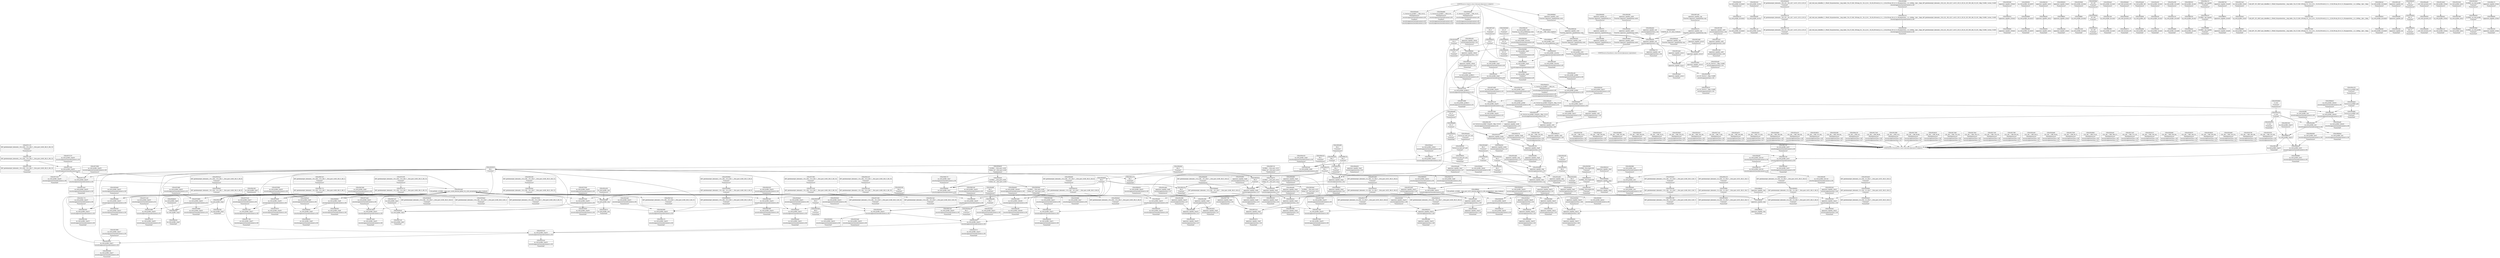 digraph {
	CE0x3971c70 [shape=record,shape=Mrecord,label="{CE0x3971c70|i64*_getelementptr_inbounds_(_16_x_i64_,_16_x_i64_*___llvm_gcov_ctr46,_i64_0,_i64_13)|*Constant*|*SummSource*}"]
	CE0x395b390 [shape=record,shape=Mrecord,label="{CE0x395b390|aa_cred_profile:_do.body5|*SummSink*}"]
	CE0x39410c0 [shape=record,shape=Mrecord,label="{CE0x39410c0|aa_cred_profile:_lor.rhs|*SummSource*}"]
	CE0x39567f0 [shape=record,shape=Mrecord,label="{CE0x39567f0|i8*_getelementptr_inbounds_(_36_x_i8_,_36_x_i8_*_.str12,_i32_0,_i32_0)|*Constant*}"]
	CE0x392ad70 [shape=record,shape=Mrecord,label="{CE0x392ad70|128:_i64,_:_CRE_264,268_|*MultipleSource*|security/apparmor/lsm.c,146|security/apparmor/lsm.c,147}"]
	CE0x3950260 [shape=record,shape=Mrecord,label="{CE0x3950260|i64_6|*Constant*}"]
	CE0x3960830 [shape=record,shape=Mrecord,label="{CE0x3960830|aa_cred_profile:_expval|security/apparmor/include/context.h,100|*SummSource*}"]
	CE0x394fad0 [shape=record,shape=Mrecord,label="{CE0x394fad0|aa_cred_profile:_lnot.ext|security/apparmor/include/context.h,100|*SummSource*}"]
	CE0x392f080 [shape=record,shape=Mrecord,label="{CE0x392f080|_call_void_asm_sideeffect_1:_09ud2_0A.pushsection___bug_table,_22a_22_0A2:_09.long_1b_-_2b,_$_0:c_-_2b_0A_09.word_$_1:c_,_0_0A_09.org_2b+$_2:c_0A.popsection_,_i,i,i,_dirflag_,_fpsr_,_flags_(i8*_getelementptr_inbounds_(_36_x_i8_,_36_x_i8_*_.str12,_i32_0,_i32_0),_i32_100,_i64_12)_#2,_!dbg_!15490,_!srcloc_!15493|security/apparmor/include/context.h,100|*SummSource*}"]
	CE0x394dac0 [shape=record,shape=Mrecord,label="{CE0x394dac0|i32_0|*Constant*}"]
	CE0x3942490 [shape=record,shape=Mrecord,label="{CE0x3942490|aa_cred_profile:_tmp24|security/apparmor/include/context.h,100|*SummSink*}"]
	CE0x3903010 [shape=record,shape=Mrecord,label="{CE0x3903010|apparmor_capable:_if.then2}"]
	CE0x39413a0 [shape=record,shape=Mrecord,label="{CE0x39413a0|i64*_getelementptr_inbounds_(_16_x_i64_,_16_x_i64_*___llvm_gcov_ctr46,_i64_0,_i64_10)|*Constant*|*SummSink*}"]
	CE0x3921ff0 [shape=record,shape=Mrecord,label="{CE0x3921ff0|apparmor_capable:_call3|security/apparmor/lsm.c,148|*SummSource*}"]
	CE0x39093f0 [shape=record,shape=Mrecord,label="{CE0x39093f0|aa_cred_profile:_do.end10|*SummSource*}"]
	CE0x392af20 [shape=record,shape=Mrecord,label="{CE0x392af20|128:_i64,_:_CRE_272,528_|*MultipleSource*|security/apparmor/lsm.c,146|security/apparmor/lsm.c,147}"]
	CE0x39224d0 [shape=record,shape=Mrecord,label="{CE0x39224d0|apparmor_capable:_error.0|*SummSource*}"]
	CE0x394c4a0 [shape=record,shape=Mrecord,label="{CE0x394c4a0|aa_cred_profile:_tmp3}"]
	"CONST[source:1(input),value:2(dynamic)][purpose:{subject}]"
	CE0x3919bb0 [shape=record,shape=Mrecord,label="{CE0x3919bb0|128:_i64,_:_CRE_240,248_|*MultipleSource*|security/apparmor/lsm.c,146|security/apparmor/lsm.c,147}"]
	CE0x38ba6a0 [shape=record,shape=Mrecord,label="{CE0x38ba6a0|apparmor_capable:_call|security/apparmor/lsm.c,144|*SummSource*}"]
	CE0x3961ae0 [shape=record,shape=Mrecord,label="{CE0x3961ae0|aa_cred_profile:_tmp13|*SummSink*}"]
	CE0x390e050 [shape=record,shape=Mrecord,label="{CE0x390e050|apparmor_capable:_mode|security/apparmor/lsm.c,147|*SummSink*}"]
	CE0x392aa10 [shape=record,shape=Mrecord,label="{CE0x392aa10|128:_i64,_:_CRE_248,256_|*MultipleSource*|security/apparmor/lsm.c,146|security/apparmor/lsm.c,147}"]
	CE0x395f1d0 [shape=record,shape=Mrecord,label="{CE0x395f1d0|GLOBAL:_llvm.expect.i64|*Constant*|*SummSink*}"]
	CE0x3941650 [shape=record,shape=Mrecord,label="{CE0x3941650|aa_cred_profile:_tmp23|security/apparmor/include/context.h,100}"]
	CE0x39500a0 [shape=record,shape=Mrecord,label="{CE0x39500a0|i64_5|*Constant*|*SummSink*}"]
	CE0x393e340 [shape=record,shape=Mrecord,label="{CE0x393e340|aa_cred_profile:_tmp5|security/apparmor/include/context.h,99|*SummSink*}"]
	CE0x392b790 [shape=record,shape=Mrecord,label="{CE0x392b790|apparmor_capable:_tmp6|security/apparmor/lsm.c,147}"]
	CE0x39057c0 [shape=record,shape=Mrecord,label="{CE0x39057c0|GLOBAL:___llvm_gcov_ctr52|Global_var:__llvm_gcov_ctr52|*SummSource*}"]
	CE0x39423b0 [shape=record,shape=Mrecord,label="{CE0x39423b0|aa_cred_profile:_tmp24|security/apparmor/include/context.h,100}"]
	CE0x391f740 [shape=record,shape=Mrecord,label="{CE0x391f740|apparmor_capable:_tmp15|security/apparmor/lsm.c,150|*SummSource*}"]
	CE0x3904b60 [shape=record,shape=Mrecord,label="{CE0x3904b60|apparmor_capable:_tmp1}"]
	CE0x39502d0 [shape=record,shape=Mrecord,label="{CE0x39502d0|i64_6|*Constant*|*SummSource*}"]
	CE0x3961920 [shape=record,shape=Mrecord,label="{CE0x3961920|aa_cred_profile:_tmp13|*SummSource*}"]
	CE0x393edc0 [shape=record,shape=Mrecord,label="{CE0x393edc0|%struct.aa_task_cxt*_null|*Constant*|*SummSource*}"]
	CE0x394ee90 [shape=record,shape=Mrecord,label="{CE0x394ee90|i64_5|*Constant*}"]
	CE0x395e150 [shape=record,shape=Mrecord,label="{CE0x395e150|%struct.aa_profile*_null|*Constant*|*SummSource*}"]
	CE0x395c110 [shape=record,shape=Mrecord,label="{CE0x395c110|_call_void_asm_sideeffect_1:_09ud2_0A.pushsection___bug_table,_22a_22_0A2:_09.long_1b_-_2b,_$_0:c_-_2b_0A_09.word_$_1:c_,_0_0A_09.org_2b+$_2:c_0A.popsection_,_i,i,i,_dirflag_,_fpsr_,_flags_(i8*_getelementptr_inbounds_(_36_x_i8_,_36_x_i8_*_.str12,_i32_0,_i32_0),_i32_100,_i64_12)_#2,_!dbg_!15490,_!srcloc_!15493|security/apparmor/include/context.h,100}"]
	CE0x3942ab0 [shape=record,shape=Mrecord,label="{CE0x3942ab0|aa_cred_profile:_tmp25|security/apparmor/include/context.h,100|*SummSource*}"]
	CE0x39106c0 [shape=record,shape=Mrecord,label="{CE0x39106c0|apparmor_capable:_audit|Function::apparmor_capable&Arg::audit::|*SummSink*}"]
	CE0x39411a0 [shape=record,shape=Mrecord,label="{CE0x39411a0|aa_cred_profile:_lor.rhs|*SummSink*}"]
	CE0x38fdd00 [shape=record,shape=Mrecord,label="{CE0x38fdd00|apparmor_capable:_entry|*SummSink*}"]
	CE0x390be40 [shape=record,shape=Mrecord,label="{CE0x390be40|_ret_%struct.aa_profile*_%tmp34,_!dbg_!15510|security/apparmor/include/context.h,101|*SummSource*}"]
	CE0x390a2b0 [shape=record,shape=Mrecord,label="{CE0x390a2b0|apparmor_capable:_if.end|*SummSink*}"]
	CE0x390d4c0 [shape=record,shape=Mrecord,label="{CE0x390d4c0|aa_cred_profile:_lnot2|security/apparmor/include/context.h,100}"]
	CE0x392c990 [shape=record,shape=Mrecord,label="{CE0x392c990|apparmor_capable:_tmp10|security/apparmor/lsm.c,147|*SummSource*}"]
	CE0x3951600 [shape=record,shape=Mrecord,label="{CE0x3951600|aa_cred_profile:_tobool4|security/apparmor/include/context.h,100}"]
	CE0x39649e0 [shape=record,shape=Mrecord,label="{CE0x39649e0|i64*_getelementptr_inbounds_(_16_x_i64_,_16_x_i64_*___llvm_gcov_ctr46,_i64_0,_i64_8)|*Constant*|*SummSink*}"]
	CE0x3918620 [shape=record,shape=Mrecord,label="{CE0x3918620|128:_i64,_:_CRE_152,160_|*MultipleSource*|security/apparmor/lsm.c,146|security/apparmor/lsm.c,147}"]
	CE0x390e8c0 [shape=record,shape=Mrecord,label="{CE0x390e8c0|apparmor_capable:_tmp2|security/apparmor/lsm.c,145|*SummSink*}"]
	CE0x38ff4b0 [shape=record,shape=Mrecord,label="{CE0x38ff4b0|COLLAPSED:_GCMRE___llvm_gcov_ctr52_internal_global_8_x_i64_zeroinitializer:_elem_0:default:}"]
	CE0x392b280 [shape=record,shape=Mrecord,label="{CE0x392b280|128:_i64,_:_CRE_536,544_|*MultipleSource*|security/apparmor/lsm.c,146|security/apparmor/lsm.c,147}"]
	CE0x394e610 [shape=record,shape=Mrecord,label="{CE0x394e610|0:_%struct.aa_profile*,_:_CRE_0,8_|*MultipleSource*|security/apparmor/include/context.h,99|*LoadInst*|security/apparmor/include/context.h,99|security/apparmor/include/context.h,100}"]
	CE0x392c620 [shape=record,shape=Mrecord,label="{CE0x392c620|apparmor_capable:_tmp9|security/apparmor/lsm.c,147|*SummSink*}"]
	CE0x3929550 [shape=record,shape=Mrecord,label="{CE0x3929550|i64_1|*Constant*}"]
	CE0x392b720 [shape=record,shape=Mrecord,label="{CE0x392b720|apparmor_capable:_tmp6|security/apparmor/lsm.c,147|*SummSource*}"]
	CE0x3910650 [shape=record,shape=Mrecord,label="{CE0x3910650|i32_0|*Constant*}"]
	CE0x3930630 [shape=record,shape=Mrecord,label="{CE0x3930630|apparmor_capable:_tmp12|security/apparmor/lsm.c,148|*SummSink*}"]
	CE0x393d0c0 [shape=record,shape=Mrecord,label="{CE0x393d0c0|aa_cred_profile:_tmp4|*LoadInst*|security/apparmor/include/context.h,99}"]
	CE0x3903d30 [shape=record,shape=Mrecord,label="{CE0x3903d30|apparmor_capable:_cred|Function::apparmor_capable&Arg::cred::|*SummSink*}"]
	CE0x3928fd0 [shape=record,shape=Mrecord,label="{CE0x3928fd0|aa_cred_profile:_tmp7|security/apparmor/include/context.h,100|*SummSink*}"]
	CE0x39026f0 [shape=record,shape=Mrecord,label="{CE0x39026f0|apparmor_capable:_error.1}"]
	CE0x3965160 [shape=record,shape=Mrecord,label="{CE0x3965160|aa_cred_profile:_tmp20|security/apparmor/include/context.h,100|*SummSource*}"]
	CE0x3973540 [shape=record,shape=Mrecord,label="{CE0x3973540|aa_cred_profile:_tmp30|security/apparmor/include/context.h,100}"]
	CE0x39059c0 [shape=record,shape=Mrecord,label="{CE0x39059c0|i64_0|*Constant*}"]
	CE0x3950540 [shape=record,shape=Mrecord,label="{CE0x3950540|aa_cred_profile:_tmp14|security/apparmor/include/context.h,100|*SummSource*}"]
	CE0x3921430 [shape=record,shape=Mrecord,label="{CE0x3921430|aa_cred_profile:_do.body|*SummSink*}"]
	"CONST[source:0(mediator),value:2(dynamic)][purpose:{subject}]"
	CE0x3974f80 [shape=record,shape=Mrecord,label="{CE0x3974f80|aa_cred_profile:_tmp33|security/apparmor/include/context.h,101}"]
	CE0x3970f70 [shape=record,shape=Mrecord,label="{CE0x3970f70|aa_cred_profile:_tmp26|security/apparmor/include/context.h,100|*SummSink*}"]
	CE0x3928560 [shape=record,shape=Mrecord,label="{CE0x3928560|i32_100|*Constant*}"]
	CE0x3963f90 [shape=record,shape=Mrecord,label="{CE0x3963f90|aa_cred_profile:_do.cond|*SummSink*}"]
	CE0x3923990 [shape=record,shape=Mrecord,label="{CE0x3923990|aa_cred_profile:_tmp17|security/apparmor/include/context.h,100|*SummSource*}"]
	CE0x390b050 [shape=record,shape=Mrecord,label="{CE0x390b050|aa_cred_profile:_tmp10|security/apparmor/include/context.h,100|*SummSource*}"]
	CE0x390bd10 [shape=record,shape=Mrecord,label="{CE0x390bd10|aa_cred_profile:_cred|Function::aa_cred_profile&Arg::cred::|*SummSink*}"]
	CE0x3973930 [shape=record,shape=Mrecord,label="{CE0x3973930|i64*_getelementptr_inbounds_(_16_x_i64_,_16_x_i64_*___llvm_gcov_ctr46,_i64_0,_i64_15)|*Constant*|*SummSink*}"]
	CE0x3907e50 [shape=record,shape=Mrecord,label="{CE0x3907e50|i32_0|*Constant*|*SummSource*}"]
	CE0x392d0c0 [shape=record,shape=Mrecord,label="{CE0x392d0c0|i64_4|*Constant*}"]
	CE0x3920160 [shape=record,shape=Mrecord,label="{CE0x3920160|apparmor_capable:_tmp15|security/apparmor/lsm.c,150|*SummSink*}"]
	CE0x3926760 [shape=record,shape=Mrecord,label="{CE0x3926760|aa_cred_profile:_tmp12|security/apparmor/include/context.h,100|*SummSink*}"]
	CE0x3974c70 [shape=record,shape=Mrecord,label="{CE0x3974c70|aa_cred_profile:_tmp33|security/apparmor/include/context.h,101|*SummSink*}"]
	CE0x390e9a0 [shape=record,shape=Mrecord,label="{CE0x390e9a0|i64_0|*Constant*|*SummSource*}"]
	CE0x3948c90 [shape=record,shape=Mrecord,label="{CE0x3948c90|i32_22|*Constant*|*SummSink*}"]
	CE0x3974880 [shape=record,shape=Mrecord,label="{CE0x3974880|aa_cred_profile:_tmp32|security/apparmor/include/context.h,101}"]
	CE0x39459e0 [shape=record,shape=Mrecord,label="{CE0x39459e0|aa_cred_profile:_security|security/apparmor/include/context.h,99|*SummSource*}"]
	CE0x3949b70 [shape=record,shape=Mrecord,label="{CE0x3949b70|_call_void_mcount()_#2|*SummSink*}"]
	CE0x3949ab0 [shape=record,shape=Mrecord,label="{CE0x3949ab0|_call_void_mcount()_#2|*SummSource*}"]
	CE0x395d1c0 [shape=record,shape=Mrecord,label="{CE0x395d1c0|i1_true|*Constant*|*SummSink*}"]
	CE0x3972fb0 [shape=record,shape=Mrecord,label="{CE0x3972fb0|i64*_getelementptr_inbounds_(_16_x_i64_,_16_x_i64_*___llvm_gcov_ctr46,_i64_0,_i64_14)|*Constant*|*SummSource*}"]
	CE0x3926e40 [shape=record,shape=Mrecord,label="{CE0x3926e40|0:_%struct.aa_profile*,_:_CRE_16,24_|*MultipleSource*|security/apparmor/include/context.h,99|*LoadInst*|security/apparmor/include/context.h,99|security/apparmor/include/context.h,100}"]
	CE0x39590e0 [shape=record,shape=Mrecord,label="{CE0x39590e0|i64*_getelementptr_inbounds_(_16_x_i64_,_16_x_i64_*___llvm_gcov_ctr46,_i64_0,_i64_9)|*Constant*}"]
	CE0x394dc40 [shape=record,shape=Mrecord,label="{CE0x394dc40|aa_cred_profile:_tmp3|*SummSink*}"]
	CE0x390a880 [shape=record,shape=Mrecord,label="{CE0x390a880|aa_cred_profile:_bb|*SummSink*}"]
	CE0x395ef20 [shape=record,shape=Mrecord,label="{CE0x395ef20|aa_cred_profile:_lor.end|*SummSource*}"]
	CE0x394cc40 [shape=record,shape=Mrecord,label="{CE0x394cc40|aa_cred_profile:_profile|security/apparmor/include/context.h,100|*SummSource*}"]
	CE0x392bf00 [shape=record,shape=Mrecord,label="{CE0x392bf00|apparmor_capable:_tmp8|security/apparmor/lsm.c,147|*SummSource*}"]
	CE0x394fc90 [shape=record,shape=Mrecord,label="{CE0x394fc90|aa_cred_profile:_lnot.ext|security/apparmor/include/context.h,100|*SummSink*}"]
	CE0x394aa80 [shape=record,shape=Mrecord,label="{CE0x394aa80|aa_cred_profile:_tobool1|security/apparmor/include/context.h,100}"]
	CE0x38fd140 [shape=record,shape=Mrecord,label="{CE0x38fd140|apparmor_capable:_entry|*SummSource*}"]
	CE0x3959940 [shape=record,shape=Mrecord,label="{CE0x3959940|i64*_getelementptr_inbounds_(_16_x_i64_,_16_x_i64_*___llvm_gcov_ctr46,_i64_0,_i64_0)|*Constant*|*SummSource*}"]
	CE0x3945840 [shape=record,shape=Mrecord,label="{CE0x3945840|i32_22|*Constant*|*SummSource*}"]
	CE0x39232c0 [shape=record,shape=Mrecord,label="{CE0x39232c0|aa_cred_profile:_tmp16|security/apparmor/include/context.h,100}"]
	CE0x3959540 [shape=record,shape=Mrecord,label="{CE0x3959540|aa_cred_profile:_tmp22|security/apparmor/include/context.h,100|*SummSink*}"]
	CE0x392a290 [shape=record,shape=Mrecord,label="{CE0x392a290|aa_cred_profile:_do.end8|*SummSource*}"]
	CE0x3960010 [shape=record,shape=Mrecord,label="{CE0x3960010|i64*_getelementptr_inbounds_(_16_x_i64_,_16_x_i64_*___llvm_gcov_ctr46,_i64_0,_i64_0)|*Constant*|*SummSink*}"]
	CE0x3971280 [shape=record,shape=Mrecord,label="{CE0x3971280|i64*_getelementptr_inbounds_(_16_x_i64_,_16_x_i64_*___llvm_gcov_ctr46,_i64_0,_i64_13)|*Constant*|*SummSink*}"]
	CE0x3972200 [shape=record,shape=Mrecord,label="{CE0x3972200|aa_cred_profile:_tmp28|security/apparmor/include/context.h,100}"]
	CE0x392ff90 [shape=record,shape=Mrecord,label="{CE0x392ff90|i64*_getelementptr_inbounds_(_8_x_i64_,_8_x_i64_*___llvm_gcov_ctr52,_i64_0,_i64_7)|*Constant*}"]
	CE0x390e130 [shape=record,shape=Mrecord,label="{CE0x390e130|128:_i64,_:_CRE_0,8_|*MultipleSource*|security/apparmor/lsm.c,146|security/apparmor/lsm.c,147}"]
	CE0x3903f70 [shape=record,shape=Mrecord,label="{CE0x3903f70|apparmor_capable:_ns|Function::apparmor_capable&Arg::ns::}"]
	CE0x3963b40 [shape=record,shape=Mrecord,label="{CE0x3963b40|aa_cred_profile:_conv|security/apparmor/include/context.h,100|*SummSink*}"]
	CE0x39727e0 [shape=record,shape=Mrecord,label="{CE0x39727e0|aa_cred_profile:_tmp29|security/apparmor/include/context.h,100}"]
	CE0x3970e90 [shape=record,shape=Mrecord,label="{CE0x3970e90|aa_cred_profile:_tmp26|security/apparmor/include/context.h,100}"]
	CE0x3908d60 [shape=record,shape=Mrecord,label="{CE0x3908d60|apparmor_capable:_if.then2|*SummSink*}"]
	CE0x3947a10 [shape=record,shape=Mrecord,label="{CE0x3947a10|aa_cred_profile:_tmp1|*SummSource*}"]
	CE0x3960250 [shape=record,shape=Mrecord,label="{CE0x3960250|aa_cred_profile:_do.end}"]
	CE0x395d380 [shape=record,shape=Mrecord,label="{CE0x395d380|aa_cred_profile:_lnot|security/apparmor/include/context.h,100}"]
	CE0x392b940 [shape=record,shape=Mrecord,label="{CE0x392b940|i64*_getelementptr_inbounds_(_8_x_i64_,_8_x_i64_*___llvm_gcov_ctr52,_i64_0,_i64_5)|*Constant*}"]
	CE0x3922770 [shape=record,shape=Mrecord,label="{CE0x3922770|i64*_getelementptr_inbounds_(_8_x_i64_,_8_x_i64_*___llvm_gcov_ctr52,_i64_0,_i64_6)|*Constant*|*SummSink*}"]
	CE0x395d940 [shape=record,shape=Mrecord,label="{CE0x395d940|aa_cred_profile:_bb}"]
	CE0x390e830 [shape=record,shape=Mrecord,label="{CE0x390e830|apparmor_capable:_tmp2|security/apparmor/lsm.c,145|*SummSource*}"]
	CE0x3963d70 [shape=record,shape=Mrecord,label="{CE0x3963d70|GLOBAL:_llvm.expect.i64|*Constant*}"]
	CE0x3945020 [shape=record,shape=Mrecord,label="{CE0x3945020|aa_cred_profile:_tmp10|security/apparmor/include/context.h,100|*SummSink*}"]
	CE0x394ce00 [shape=record,shape=Mrecord,label="{CE0x394ce00|aa_cred_profile:_profile|security/apparmor/include/context.h,100|*SummSink*}"]
	CE0x3917540 [shape=record,shape=Mrecord,label="{CE0x3917540|128:_i64,_:_CRE_88,96_|*MultipleSource*|security/apparmor/lsm.c,146|security/apparmor/lsm.c,147}"]
	CE0x39440a0 [shape=record,shape=Mrecord,label="{CE0x39440a0|aa_cred_profile:_tmp18|security/apparmor/include/context.h,100|*SummSource*}"]
	CE0x3928cd0 [shape=record,shape=Mrecord,label="{CE0x3928cd0|GLOBAL:___llvm_gcov_ctr46|Global_var:__llvm_gcov_ctr46}"]
	CE0x390a110 [shape=record,shape=Mrecord,label="{CE0x390a110|GLOBAL:_cap_capable|*Constant*|*SummSource*}"]
	CE0x3900740 [shape=record,shape=Mrecord,label="{CE0x3900740|apparmor_capable:_if.end4|*SummSource*}"]
	CE0x3940080 [shape=record,shape=Mrecord,label="{CE0x3940080|aa_cred_profile:_tmp4|*LoadInst*|security/apparmor/include/context.h,99|*SummSource*}"]
	CE0x395b1c0 [shape=record,shape=Mrecord,label="{CE0x395b1c0|aa_cred_profile:_do.body5}"]
	CE0x3915f80 [shape=record,shape=Mrecord,label="{CE0x3915f80|128:_i64,_:_CRE_8,16_|*MultipleSource*|security/apparmor/lsm.c,146|security/apparmor/lsm.c,147}"]
	CE0x392c380 [shape=record,shape=Mrecord,label="{CE0x392c380|apparmor_capable:_tmp9|security/apparmor/lsm.c,147}"]
	CE0x395bbe0 [shape=record,shape=Mrecord,label="{CE0x395bbe0|aa_cred_profile:_tmp21|security/apparmor/include/context.h,100|*SummSource*}"]
	CE0x3917390 [shape=record,shape=Mrecord,label="{CE0x3917390|128:_i64,_:_CRE_80,88_|*MultipleSource*|security/apparmor/lsm.c,146|security/apparmor/lsm.c,147}"]
	CE0x3922e60 [shape=record,shape=Mrecord,label="{CE0x3922e60|apparmor_capable:_tmp13|security/apparmor/lsm.c,149}"]
	CE0x3920ce0 [shape=record,shape=Mrecord,label="{CE0x3920ce0|aa_cred_profile:_if.end}"]
	CE0x3950340 [shape=record,shape=Mrecord,label="{CE0x3950340|i64_6|*Constant*|*SummSink*}"]
	CE0x3975d80 [shape=record,shape=Mrecord,label="{CE0x3975d80|aa_cred_profile:_tmp34|security/apparmor/include/context.h,101|*SummSource*}"]
	CE0x38ff610 [shape=record,shape=Mrecord,label="{CE0x38ff610|apparmor_capable:_if.end4|*SummSink*}"]
	CE0x39206c0 [shape=record,shape=Mrecord,label="{CE0x39206c0|apparmor_capable:_tmp16|security/apparmor/lsm.c,150|*SummSource*}"]
	CE0x38ff440 [shape=record,shape=Mrecord,label="{CE0x38ff440|apparmor_capable:_tmp|*SummSource*}"]
	CE0x3909f20 [shape=record,shape=Mrecord,label="{CE0x3909f20|i64*_getelementptr_inbounds_(_8_x_i64_,_8_x_i64_*___llvm_gcov_ctr52,_i64_0,_i64_0)|*Constant*}"]
	CE0x39436a0 [shape=record,shape=Mrecord,label="{CE0x39436a0|GLOBAL:___llvm_gcov_ctr46|Global_var:__llvm_gcov_ctr46|*SummSink*}"]
	CE0x3964b60 [shape=record,shape=Mrecord,label="{CE0x3964b60|i64*_getelementptr_inbounds_(_16_x_i64_,_16_x_i64_*___llvm_gcov_ctr46,_i64_0,_i64_8)|*Constant*|*SummSource*}"]
	CE0x3916b20 [shape=record,shape=Mrecord,label="{CE0x3916b20|128:_i64,_:_CRE_40,48_|*MultipleSource*|security/apparmor/lsm.c,146|security/apparmor/lsm.c,147}"]
	CE0x3949420 [shape=record,shape=Mrecord,label="{CE0x3949420|aa_cred_profile:_tmp9|security/apparmor/include/context.h,100|*SummSink*}"]
	CE0x393fac0 [shape=record,shape=Mrecord,label="{CE0x393fac0|aa_cred_profile:_tobool|security/apparmor/include/context.h,100|*SummSource*}"]
	CE0x38fda40 [shape=record,shape=Mrecord,label="{CE0x38fda40|apparmor_capable:_entry}"]
	CE0x390e6a0 [shape=record,shape=Mrecord,label="{CE0x390e6a0|apparmor_capable:_tmp1|*SummSink*}"]
	CE0x3908640 [shape=record,shape=Mrecord,label="{CE0x3908640|apparmor_capable:_tobool|security/apparmor/lsm.c,145}"]
	CE0x3907790 [shape=record,shape=Mrecord,label="{CE0x3907790|apparmor_capable:_tmp5|security/apparmor/lsm.c,145|*SummSource*}"]
	CE0x3930c50 [shape=record,shape=Mrecord,label="{CE0x3930c50|i64*_getelementptr_inbounds_(_8_x_i64_,_8_x_i64_*___llvm_gcov_ctr52,_i64_0,_i64_6)|*Constant*}"]
	CE0x394db30 [shape=record,shape=Mrecord,label="{CE0x394db30|aa_cred_profile:_tmp3|*SummSource*}"]
	CE0x3957690 [shape=record,shape=Mrecord,label="{CE0x3957690|void_(i8*,_i32,_i64)*_asm_sideeffect_1:_09ud2_0A.pushsection___bug_table,_22a_22_0A2:_09.long_1b_-_2b,_$_0:c_-_2b_0A_09.word_$_1:c_,_0_0A_09.org_2b+$_2:c_0A.popsection_,_i,i,i,_dirflag_,_fpsr_,_flags_|*SummSink*}"]
	CE0x39090b0 [shape=record,shape=Mrecord,label="{CE0x39090b0|apparmor_capable:_cred|Function::apparmor_capable&Arg::cred::|*SummSource*}"]
	CE0x3927830 [shape=record,shape=Mrecord,label="{CE0x3927830|aa_cred_profile:_tmp19|security/apparmor/include/context.h,100|*SummSink*}"]
	CE0x39657e0 [shape=record,shape=Mrecord,label="{CE0x39657e0|i64*_getelementptr_inbounds_(_16_x_i64_,_16_x_i64_*___llvm_gcov_ctr46,_i64_0,_i64_1)|*Constant*|*SummSource*}"]
	CE0x3917db0 [shape=record,shape=Mrecord,label="{CE0x3917db0|128:_i64,_:_CRE_124,128_|*MultipleSource*|security/apparmor/lsm.c,146|security/apparmor/lsm.c,147}"]
	CE0x394b2a0 [shape=record,shape=Mrecord,label="{CE0x394b2a0|aa_cred_profile:_do.body6|*SummSource*}"]
	CE0x392f5c0 [shape=record,shape=Mrecord,label="{CE0x392f5c0|i32_100|*Constant*|*SummSink*}"]
	CE0x3920b70 [shape=record,shape=Mrecord,label="{CE0x3920b70|_ret_i32_%error.1,_!dbg_!15489|security/apparmor/lsm.c,150|*SummSink*}"]
	CE0x3901c60 [shape=record,shape=Mrecord,label="{CE0x3901c60|apparmor_capable:_bb|*SummSource*}"]
	CE0x3945920 [shape=record,shape=Mrecord,label="{CE0x3945920|aa_cred_profile:_security|security/apparmor/include/context.h,99}"]
	"CONST[source:0(mediator),value:0(static)][purpose:{operation}]"
	CE0x3963ea0 [shape=record,shape=Mrecord,label="{CE0x3963ea0|aa_cred_profile:_do.cond|*SummSource*}"]
	CE0x3958de0 [shape=record,shape=Mrecord,label="{CE0x3958de0|i64_12|*Constant*}"]
	CE0x38ba630 [shape=record,shape=Mrecord,label="{CE0x38ba630|apparmor_capable:_call|security/apparmor/lsm.c,144}"]
	CE0x3949a40 [shape=record,shape=Mrecord,label="{CE0x3949a40|_call_void_mcount()_#2}"]
	CE0x394fea0 [shape=record,shape=Mrecord,label="{CE0x394fea0|aa_cred_profile:_conv|security/apparmor/include/context.h,100}"]
	CE0x395b0a0 [shape=record,shape=Mrecord,label="{CE0x395b0a0|aa_cred_profile:_do.end|*SummSink*}"]
	CE0x3904000 [shape=record,shape=Mrecord,label="{CE0x3904000|apparmor_capable:_ns|Function::apparmor_capable&Arg::ns::|*SummSource*}"]
	CE0x394c340 [shape=record,shape=Mrecord,label="{CE0x394c340|aa_cred_profile:_tmp2|*SummSource*}"]
	CE0x395f5f0 [shape=record,shape=Mrecord,label="{CE0x395f5f0|aa_cred_profile:_expval|security/apparmor/include/context.h,100|*SummSink*}"]
	CE0x3909460 [shape=record,shape=Mrecord,label="{CE0x3909460|aa_cred_profile:_do.end10|*SummSink*}"]
	CE0x39091b0 [shape=record,shape=Mrecord,label="{CE0x39091b0|apparmor_capable:_cred|Function::apparmor_capable&Arg::cred::}"]
	CE0x3907fa0 [shape=record,shape=Mrecord,label="{CE0x3907fa0|i32_0|*Constant*|*SummSink*}"]
	CE0x3975f00 [shape=record,shape=Mrecord,label="{CE0x3975f00|aa_cred_profile:_tmp34|security/apparmor/include/context.h,101|*SummSink*}"]
	CE0x390c020 [shape=record,shape=Mrecord,label="{CE0x390c020|_ret_%struct.aa_profile*_%tmp34,_!dbg_!15510|security/apparmor/include/context.h,101}"]
	CE0x39574e0 [shape=record,shape=Mrecord,label="{CE0x39574e0|void_(i8*,_i32,_i64)*_asm_sideeffect_1:_09ud2_0A.pushsection___bug_table,_22a_22_0A2:_09.long_1b_-_2b,_$_0:c_-_2b_0A_09.word_$_1:c_,_0_0A_09.org_2b+$_2:c_0A.popsection_,_i,i,i,_dirflag_,_fpsr_,_flags_}"]
	CE0x394b3b0 [shape=record,shape=Mrecord,label="{CE0x394b3b0|aa_cred_profile:_do.body6|*SummSink*}"]
	CE0x392d360 [shape=record,shape=Mrecord,label="{CE0x392d360|i64_4|*Constant*|*SummSink*}"]
	CE0x3958e50 [shape=record,shape=Mrecord,label="{CE0x3958e50|i64_12|*Constant*|*SummSource*}"]
	CE0x3902680 [shape=record,shape=Mrecord,label="{CE0x3902680|apparmor_capable:_tmp14|security/apparmor/lsm.c,149|*SummSink*}"]
	CE0x3946170 [shape=record,shape=Mrecord,label="{CE0x3946170|aa_cred_profile:_tmp7|security/apparmor/include/context.h,100|*SummSource*}"]
	CE0x3921ec0 [shape=record,shape=Mrecord,label="{CE0x3921ec0|apparmor_capable:_call3|security/apparmor/lsm.c,148}"]
	CE0x395f390 [shape=record,shape=Mrecord,label="{CE0x395f390|GLOBAL:_llvm.expect.i64|*Constant*|*SummSource*}"]
	CE0x39303e0 [shape=record,shape=Mrecord,label="{CE0x39303e0|apparmor_capable:_tmp11|security/apparmor/lsm.c,148|*SummSink*}"]
	CE0x3950650 [shape=record,shape=Mrecord,label="{CE0x3950650|aa_cred_profile:_tmp14|security/apparmor/include/context.h,100|*SummSink*}"]
	CE0x3946060 [shape=record,shape=Mrecord,label="{CE0x3946060|aa_cred_profile:_tmp7|security/apparmor/include/context.h,100}"]
	CE0x3944030 [shape=record,shape=Mrecord,label="{CE0x3944030|aa_cred_profile:_tmp18|security/apparmor/include/context.h,100}"]
	CE0x392d460 [shape=record,shape=Mrecord,label="{CE0x392d460|apparmor_capable:_cmp|security/apparmor/lsm.c,147}"]
	CE0x3959af0 [shape=record,shape=Mrecord,label="{CE0x3959af0|aa_cred_profile:_tmp}"]
	CE0x390e630 [shape=record,shape=Mrecord,label="{CE0x390e630|_call_void_mcount()_#2}"]
	CE0x3907690 [shape=record,shape=Mrecord,label="{CE0x3907690|apparmor_capable:_tmp4|security/apparmor/lsm.c,145|*SummSink*}"]
	CE0x390a0a0 [shape=record,shape=Mrecord,label="{CE0x390a0a0|128:_i8*,_:_CRE:_elem_0:default:}"]
	CE0x3908ff0 [shape=record,shape=Mrecord,label="{CE0x3908ff0|GLOBAL:_cap_capable|*Constant*|*SummSink*}"]
	CE0x3975890 [shape=record,shape=Mrecord,label="{CE0x3975890|aa_cred_profile:_profile11|security/apparmor/include/context.h,101|*SummSink*}"]
	CE0x39306a0 [shape=record,shape=Mrecord,label="{CE0x39306a0|apparmor_capable:_error.0}"]
	CE0x39178a0 [shape=record,shape=Mrecord,label="{CE0x39178a0|128:_i64,_:_CRE_104,112_|*MultipleSource*|security/apparmor/lsm.c,146|security/apparmor/lsm.c,147}"]
	CE0x3905830 [shape=record,shape=Mrecord,label="{CE0x3905830|apparmor_capable:_tmp3|security/apparmor/lsm.c,145}"]
	CE0x392dce0 [shape=record,shape=Mrecord,label="{CE0x392dce0|i64*_getelementptr_inbounds_(_8_x_i64_,_8_x_i64_*___llvm_gcov_ctr52,_i64_0,_i64_5)|*Constant*|*SummSink*}"]
	CE0x3902c20 [shape=record,shape=Mrecord,label="{CE0x3902c20|i64*_getelementptr_inbounds_(_8_x_i64_,_8_x_i64_*___llvm_gcov_ctr52,_i64_0,_i64_7)|*Constant*|*SummSource*}"]
	CE0x390d680 [shape=record,shape=Mrecord,label="{CE0x390d680|aa_cred_profile:_lnot2|security/apparmor/include/context.h,100|*SummSink*}"]
	CE0x3960120 [shape=record,shape=Mrecord,label="{CE0x3960120|aa_cred_profile:_if.then|*SummSink*}"]
	CE0x39650f0 [shape=record,shape=Mrecord,label="{CE0x39650f0|aa_cred_profile:_tmp20|security/apparmor/include/context.h,100}"]
	CE0x3944b00 [shape=record,shape=Mrecord,label="{CE0x3944b00|i64_0|*Constant*}"]
	CE0x3907800 [shape=record,shape=Mrecord,label="{CE0x3907800|aa_cred_profile:_entry}"]
	CE0x37ba070 [shape=record,shape=Mrecord,label="{CE0x37ba070|GLOBAL:___llvm_gcov_ctr52|Global_var:__llvm_gcov_ctr52}"]
	CE0x390e5c0 [shape=record,shape=Mrecord,label="{CE0x390e5c0|i64_1|*Constant*|*SummSource*}"]
	CE0x39235c0 [shape=record,shape=Mrecord,label="{CE0x39235c0|aa_cred_profile:_tmp16|security/apparmor/include/context.h,100|*SummSink*}"]
	CE0x39427a0 [shape=record,shape=Mrecord,label="{CE0x39427a0|i64*_getelementptr_inbounds_(_16_x_i64_,_16_x_i64_*___llvm_gcov_ctr46,_i64_0,_i64_12)|*Constant*|*SummSink*}"]
	CE0x391f370 [shape=record,shape=Mrecord,label="{CE0x391f370|aa_cred_profile:_tmp15|security/apparmor/include/context.h,100|*SummSink*}"]
	CE0x3972e30 [shape=record,shape=Mrecord,label="{CE0x3972e30|i64*_getelementptr_inbounds_(_16_x_i64_,_16_x_i64_*___llvm_gcov_ctr46,_i64_0,_i64_14)|*Constant*}"]
	CE0x3915c40 [shape=record,shape=Mrecord,label="{CE0x3915c40|apparmor_capable:_mode|security/apparmor/lsm.c,147|*SummSource*}"]
	CE0x394c3b0 [shape=record,shape=Mrecord,label="{CE0x394c3b0|aa_cred_profile:_tmp2|*SummSink*}"]
	CE0x39742f0 [shape=record,shape=Mrecord,label="{CE0x39742f0|i64*_getelementptr_inbounds_(_16_x_i64_,_16_x_i64_*___llvm_gcov_ctr46,_i64_0,_i64_15)|*Constant*|*SummSource*}"]
	CE0x393cfc0 [shape=record,shape=Mrecord,label="{CE0x393cfc0|aa_cred_profile:_tmp5|security/apparmor/include/context.h,99}"]
	CE0x3903f00 [shape=record,shape=Mrecord,label="{CE0x3903f00|apparmor_capable:_ns|Function::apparmor_capable&Arg::ns::|*SummSink*}"]
	CE0x39240e0 [shape=record,shape=Mrecord,label="{CE0x39240e0|GLOBAL:_aa_cred_profile|*Constant*|*SummSource*}"]
	CE0x3925970 [shape=record,shape=Mrecord,label="{CE0x3925970|apparmor_capable:_tmp5|security/apparmor/lsm.c,145|*SummSink*}"]
	CE0x39715c0 [shape=record,shape=Mrecord,label="{CE0x39715c0|aa_cred_profile:_tmp27|security/apparmor/include/context.h,100|*SummSource*}"]
	CE0x39458b0 [shape=record,shape=Mrecord,label="{CE0x39458b0|aa_cred_profile:_tmp4|*LoadInst*|security/apparmor/include/context.h,99|*SummSink*}"]
	CE0x3973c40 [shape=record,shape=Mrecord,label="{CE0x3973c40|aa_cred_profile:_tmp31|security/apparmor/include/context.h,100|*SummSource*}"]
	CE0x3920a40 [shape=record,shape=Mrecord,label="{CE0x3920a40|_ret_i32_%error.1,_!dbg_!15489|security/apparmor/lsm.c,150|*SummSource*}"]
	CE0x3922160 [shape=record,shape=Mrecord,label="{CE0x3922160|apparmor_capable:_call3|security/apparmor/lsm.c,148|*SummSink*}"]
	CE0x394d350 [shape=record,shape=Mrecord,label="{CE0x394d350|aa_cred_profile:_tmp11|security/apparmor/include/context.h,100|*SummSink*}"]
	CE0x3922ed0 [shape=record,shape=Mrecord,label="{CE0x3922ed0|apparmor_capable:_tmp13|security/apparmor/lsm.c,149|*SummSource*}"]
	CE0x3945ab0 [shape=record,shape=Mrecord,label="{CE0x3945ab0|aa_cred_profile:_security|security/apparmor/include/context.h,99|*SummSink*}"]
	CE0x3917c00 [shape=record,shape=Mrecord,label="{CE0x3917c00|128:_i64,_:_CRE_120,124_|*MultipleSource*|security/apparmor/lsm.c,146|security/apparmor/lsm.c,147}"]
	CE0x39176f0 [shape=record,shape=Mrecord,label="{CE0x39176f0|128:_i64,_:_CRE_96,104_|*MultipleSource*|security/apparmor/lsm.c,146|security/apparmor/lsm.c,147}"]
	CE0x39640c0 [shape=record,shape=Mrecord,label="{CE0x39640c0|aa_cred_profile:_do.body6}"]
	CE0x3943430 [shape=record,shape=Mrecord,label="{CE0x3943430|i64_2|*Constant*}"]
	CE0x3906a70 [shape=record,shape=Mrecord,label="{CE0x3906a70|apparmor_capable:_call1|security/apparmor/lsm.c,146|*SummSink*}"]
	CE0x39301d0 [shape=record,shape=Mrecord,label="{CE0x39301d0|apparmor_capable:_tmp11|security/apparmor/lsm.c,148|*SummSource*}"]
	CE0x39412b0 [shape=record,shape=Mrecord,label="{CE0x39412b0|aa_cred_profile:_do.cond}"]
	CE0x390d580 [shape=record,shape=Mrecord,label="{CE0x390d580|aa_cred_profile:_lnot2|security/apparmor/include/context.h,100|*SummSource*}"]
	CE0x3926460 [shape=record,shape=Mrecord,label="{CE0x3926460|aa_cred_profile:_tmp12|security/apparmor/include/context.h,100}"]
	CE0x393e520 [shape=record,shape=Mrecord,label="{CE0x393e520|aa_cred_profile:_tmp6|security/apparmor/include/context.h,100|*SummSource*}"]
	CE0x3916cd0 [shape=record,shape=Mrecord,label="{CE0x3916cd0|128:_i64,_:_CRE_48,52_|*MultipleSource*|security/apparmor/lsm.c,146|security/apparmor/lsm.c,147}"]
	CE0x3946880 [shape=record,shape=Mrecord,label="{CE0x3946880|aa_cred_profile:_if.end|*SummSink*}"]
	CE0x390b0c0 [shape=record,shape=Mrecord,label="{CE0x390b0c0|aa_cred_profile:_tobool1|security/apparmor/include/context.h,100|*SummSource*}"]
	CE0x395d060 [shape=record,shape=Mrecord,label="{CE0x395d060|i1_true|*Constant*|*SummSource*}"]
	CE0x3965770 [shape=record,shape=Mrecord,label="{CE0x3965770|i64*_getelementptr_inbounds_(_16_x_i64_,_16_x_i64_*___llvm_gcov_ctr46,_i64_0,_i64_1)|*Constant*}"]
	CE0x395f4f0 [shape=record,shape=Mrecord,label="{CE0x395f4f0|aa_cred_profile:_expval|security/apparmor/include/context.h,100}"]
	CE0x38ff6e0 [shape=record,shape=Mrecord,label="{CE0x38ff6e0|apparmor_capable:_if.end}"]
	CE0x3959ff0 [shape=record,shape=Mrecord,label="{CE0x3959ff0|aa_cred_profile:_lnot|security/apparmor/include/context.h,100|*SummSource*}"]
	CE0x3916e80 [shape=record,shape=Mrecord,label="{CE0x3916e80|128:_i64,_:_CRE_56,64_|*MultipleSource*|security/apparmor/lsm.c,146|security/apparmor/lsm.c,147}"]
	CE0x39714a0 [shape=record,shape=Mrecord,label="{CE0x39714a0|aa_cred_profile:_tmp27|security/apparmor/include/context.h,100}"]
	CE0x390eb90 [shape=record,shape=Mrecord,label="{CE0x390eb90|_call_void_mcount()_#2|*SummSink*}"]
	CE0x3900b50 [shape=record,shape=Mrecord,label="{CE0x3900b50|apparmor_capable:_if.end|*SummSource*}"]
	CE0x3960b70 [shape=record,shape=Mrecord,label="{CE0x3960b70|aa_cred_profile:_tmp13}"]
	CE0x3904fa0 [shape=record,shape=Mrecord,label="{CE0x3904fa0|apparmor_capable:_audit|Function::apparmor_capable&Arg::audit::}"]
	CE0x39725f0 [shape=record,shape=Mrecord,label="{CE0x39725f0|i64*_getelementptr_inbounds_(_16_x_i64_,_16_x_i64_*___llvm_gcov_ctr46,_i64_0,_i64_14)|*Constant*|*SummSink*}"]
	CE0x3917030 [shape=record,shape=Mrecord,label="{CE0x3917030|128:_i64,_:_CRE_64,72_|*MultipleSource*|security/apparmor/lsm.c,146|security/apparmor/lsm.c,147}"]
	CE0x3943710 [shape=record,shape=Mrecord,label="{CE0x3943710|aa_cred_profile:_tmp6|security/apparmor/include/context.h,100|*SummSink*}"]
	CE0x3950c40 [shape=record,shape=Mrecord,label="{CE0x3950c40|i64*_getelementptr_inbounds_(_16_x_i64_,_16_x_i64_*___llvm_gcov_ctr46,_i64_0,_i64_7)|*Constant*}"]
	CE0x394e680 [shape=record,shape=Mrecord,label="{CE0x394e680|0:_%struct.aa_profile*,_:_CRE_8,16_|*MultipleSource*|security/apparmor/include/context.h,99|*LoadInst*|security/apparmor/include/context.h,99|security/apparmor/include/context.h,100}"]
	CE0x394cac0 [shape=record,shape=Mrecord,label="{CE0x394cac0|aa_cred_profile:_profile|security/apparmor/include/context.h,100}"]
	CE0x3916940 [shape=record,shape=Mrecord,label="{CE0x3916940|128:_i64,_:_CRE_32,40_|*MultipleSource*|security/apparmor/lsm.c,146|security/apparmor/lsm.c,147}"]
	CE0x391f6d0 [shape=record,shape=Mrecord,label="{CE0x391f6d0|apparmor_capable:_tmp15|security/apparmor/lsm.c,150}"]
	CE0x39470d0 [shape=record,shape=Mrecord,label="{CE0x39470d0|aa_cred_profile:_tmp8|security/apparmor/include/context.h,100|*SummSource*}"]
	CE0x3940a00 [shape=record,shape=Mrecord,label="{CE0x3940a00|i64_3|*Constant*}"]
	CE0x39435d0 [shape=record,shape=Mrecord,label="{CE0x39435d0|aa_cred_profile:_tmp6|security/apparmor/include/context.h,100}"]
	CE0x3904ea0 [shape=record,shape=Mrecord,label="{CE0x3904ea0|apparmor_capable:_cap|Function::apparmor_capable&Arg::cap::|*SummSink*}"]
	CE0x3918ce0 [shape=record,shape=Mrecord,label="{CE0x3918ce0|128:_i64,_:_CRE_208,212_|*MultipleSource*|security/apparmor/lsm.c,146|security/apparmor/lsm.c,147}"]
	CE0x3917a50 [shape=record,shape=Mrecord,label="{CE0x3917a50|128:_i64,_:_CRE_112,120_|*MultipleSource*|security/apparmor/lsm.c,146|security/apparmor/lsm.c,147}"]
	CE0x3972900 [shape=record,shape=Mrecord,label="{CE0x3972900|aa_cred_profile:_tmp29|security/apparmor/include/context.h,100|*SummSource*}"]
	CE0x394bd30 [shape=record,shape=Mrecord,label="{CE0x394bd30|i64*_getelementptr_inbounds_(_16_x_i64_,_16_x_i64_*___llvm_gcov_ctr46,_i64_0,_i64_4)|*Constant*|*SummSource*}"]
	CE0x3961240 [shape=record,shape=Mrecord,label="{CE0x3961240|aa_cred_profile:_lnot3|security/apparmor/include/context.h,100}"]
	CE0x39045c0 [shape=record,shape=Mrecord,label="{CE0x39045c0|apparmor_capable:_tmp1|*SummSource*}"]
	CE0x390ea10 [shape=record,shape=Mrecord,label="{CE0x390ea10|GLOBAL:_cap_capable|*Constant*}"]
	CE0x39286e0 [shape=record,shape=Mrecord,label="{CE0x39286e0|i32_100|*Constant*|*SummSource*}"]
	CE0x390e550 [shape=record,shape=Mrecord,label="{CE0x390e550|i64_1|*Constant*}"]
	CE0x39081b0 [shape=record,shape=Mrecord,label="{CE0x39081b0|apparmor_capable:_tmp2|security/apparmor/lsm.c,145}"]
	CE0x39651d0 [shape=record,shape=Mrecord,label="{CE0x39651d0|aa_cred_profile:_tmp20|security/apparmor/include/context.h,100|*SummSink*}"]
	CE0x3923fb0 [shape=record,shape=Mrecord,label="{CE0x3923fb0|GLOBAL:_aa_cred_profile|*Constant*|*SummSink*}"]
	CE0x391f1b0 [shape=record,shape=Mrecord,label="{CE0x391f1b0|aa_cred_profile:_tmp15|security/apparmor/include/context.h,100|*SummSource*}"]
	CE0x39203d0 [shape=record,shape=Mrecord,label="{CE0x39203d0|_ret_i32_%error.1,_!dbg_!15489|security/apparmor/lsm.c,150}"]
	CE0x3941770 [shape=record,shape=Mrecord,label="{CE0x3941770|aa_cred_profile:_tmp23|security/apparmor/include/context.h,100|*SummSource*}"]
	CE0x3923440 [shape=record,shape=Mrecord,label="{CE0x3923440|aa_cred_profile:_tmp16|security/apparmor/include/context.h,100|*SummSource*}"]
	CE0x39230e0 [shape=record,shape=Mrecord,label="{CE0x39230e0|apparmor_capable:_tmp13|security/apparmor/lsm.c,149|*SummSink*}"]
	CE0x3922600 [shape=record,shape=Mrecord,label="{CE0x3922600|apparmor_capable:_error.0|*SummSink*}"]
	CE0x3904a90 [shape=record,shape=Mrecord,label="{CE0x3904a90|apparmor_capable:_bb}"]
	CE0x392d5e0 [shape=record,shape=Mrecord,label="{CE0x392d5e0|i64_3|*Constant*|*SummSink*}"]
	CE0x3941930 [shape=record,shape=Mrecord,label="{CE0x3941930|aa_cred_profile:_tmp23|security/apparmor/include/context.h,100|*SummSink*}"]
	CE0x39209d0 [shape=record,shape=Mrecord,label="{CE0x39209d0|aa_cred_profile:_do.body|*SummSource*}"]
	CE0x39055c0 [shape=record,shape=Mrecord,label="{CE0x39055c0|i64_0|*Constant*|*SummSink*}"]
	CE0x3920360 [shape=record,shape=Mrecord,label="{CE0x3920360|apparmor_capable:_tmp16|security/apparmor/lsm.c,150|*SummSink*}"]
	CE0x39722e0 [shape=record,shape=Mrecord,label="{CE0x39722e0|aa_cred_profile:_tmp28|security/apparmor/include/context.h,100|*SummSink*}"]
	CE0x3907a00 [shape=record,shape=Mrecord,label="{CE0x3907a00|apparmor_capable:_cap|Function::apparmor_capable&Arg::cap::|*SummSource*}"]
	CE0x392d6a0 [shape=record,shape=Mrecord,label="{CE0x392d6a0|apparmor_capable:_tmp7|security/apparmor/lsm.c,147|*SummSink*}"]
	CE0x3959840 [shape=record,shape=Mrecord,label="{CE0x3959840|i64*_getelementptr_inbounds_(_16_x_i64_,_16_x_i64_*___llvm_gcov_ctr46,_i64_0,_i64_0)|*Constant*}"]
	CE0x3910b00 [shape=record,shape=Mrecord,label="{CE0x3910b00|VOIDTB_TE:_CE:_elem_0:default:}"]
	CE0x3908120 [shape=record,shape=Mrecord,label="{CE0x3908120|i64_2|*Constant*}"]
	CE0x392d1f0 [shape=record,shape=Mrecord,label="{CE0x392d1f0|i64_4|*Constant*|*SummSource*}"]
	CE0x3918110 [shape=record,shape=Mrecord,label="{CE0x3918110|128:_i64,_:_CRE_136,144_|*MultipleSource*|security/apparmor/lsm.c,146|security/apparmor/lsm.c,147}"]
	CE0x3930940 [shape=record,shape=Mrecord,label="{CE0x3930940|apparmor_capable:_tmp12|security/apparmor/lsm.c,148|*SummSource*}"]
	CE0x38ff520 [shape=record,shape=Mrecord,label="{CE0x38ff520|apparmor_capable:_tmp|*SummSink*}"]
	CE0x3973e00 [shape=record,shape=Mrecord,label="{CE0x3973e00|aa_cred_profile:_tmp31|security/apparmor/include/context.h,100|*SummSink*}"]
	CE0x3905d20 [shape=record,shape=Mrecord,label="{CE0x3905d20|apparmor_capable:_tmp3|security/apparmor/lsm.c,145|*SummSink*}"]
	CE0x392c4b0 [shape=record,shape=Mrecord,label="{CE0x392c4b0|apparmor_capable:_tmp9|security/apparmor/lsm.c,147|*SummSource*}"]
	CE0x39295c0 [shape=record,shape=Mrecord,label="{CE0x39295c0|aa_cred_profile:_tmp1}"]
	CE0x3946f50 [shape=record,shape=Mrecord,label="{CE0x3946f50|aa_cred_profile:_tmp8|security/apparmor/include/context.h,100}"]
	CE0x38ff3d0 [shape=record,shape=Mrecord,label="{CE0x38ff3d0|apparmor_capable:_tmp}"]
	CE0x3905a30 [shape=record,shape=Mrecord,label="{CE0x3905a30|i64_2|*Constant*|*SummSink*}"]
	CE0x3942c70 [shape=record,shape=Mrecord,label="{CE0x3942c70|aa_cred_profile:_tmp25|security/apparmor/include/context.h,100|*SummSink*}"]
	CE0x392b0d0 [shape=record,shape=Mrecord,label="{CE0x392b0d0|128:_i64,_:_CRE_528,536_|*MultipleSource*|security/apparmor/lsm.c,146|security/apparmor/lsm.c,147}"]
	CE0x392a1c0 [shape=record,shape=Mrecord,label="{CE0x392a1c0|aa_cred_profile:_do.end8}"]
	CE0x394c2d0 [shape=record,shape=Mrecord,label="{CE0x394c2d0|aa_cred_profile:_tmp2}"]
	CE0x3959460 [shape=record,shape=Mrecord,label="{CE0x3959460|aa_cred_profile:_tmp22|security/apparmor/include/context.h,100}"]
	CE0x3957620 [shape=record,shape=Mrecord,label="{CE0x3957620|void_(i8*,_i32,_i64)*_asm_sideeffect_1:_09ud2_0A.pushsection___bug_table,_22a_22_0A2:_09.long_1b_-_2b,_$_0:c_-_2b_0A_09.word_$_1:c_,_0_0A_09.org_2b+$_2:c_0A.popsection_,_i,i,i,_dirflag_,_fpsr_,_flags_|*SummSource*}"]
	CE0x390c190 [shape=record,shape=Mrecord,label="{CE0x390c190|_ret_%struct.aa_profile*_%tmp34,_!dbg_!15510|security/apparmor/include/context.h,101|*SummSink*}"]
	CE0x395d880 [shape=record,shape=Mrecord,label="{CE0x395d880|aa_cred_profile:_do.end8|*SummSink*}"]
	CE0x395a250 [shape=record,shape=Mrecord,label="{CE0x395a250|i1_true|*Constant*}"]
	CE0x3908820 [shape=record,shape=Mrecord,label="{CE0x3908820|aa_cred_profile:_entry|*SummSink*}"]
	CE0x3942fe0 [shape=record,shape=Mrecord,label="{CE0x3942fe0|i64*_getelementptr_inbounds_(_16_x_i64_,_16_x_i64_*___llvm_gcov_ctr46,_i64_0,_i64_12)|*Constant*}"]
	CE0x3941e20 [shape=record,shape=Mrecord,label="{CE0x3941e20|i64*_getelementptr_inbounds_(_16_x_i64_,_16_x_i64_*___llvm_gcov_ctr46,_i64_0,_i64_10)|*Constant*|*SummSource*}"]
	CE0x38fcc70 [shape=record,shape=Mrecord,label="{CE0x38fcc70|apparmor_capable:_if.then|*SummSource*}"]
	CE0x3945360 [shape=record,shape=Mrecord,label="{CE0x3945360|aa_cred_profile:_tmp11|security/apparmor/include/context.h,100|*SummSource*}"]
	CE0x39613c0 [shape=record,shape=Mrecord,label="{CE0x39613c0|aa_cred_profile:_lnot3|security/apparmor/include/context.h,100|*SummSource*}"]
	CE0x3928e50 [shape=record,shape=Mrecord,label="{CE0x3928e50|GLOBAL:___llvm_gcov_ctr46|Global_var:__llvm_gcov_ctr46|*SummSource*}"]
	CE0x38ff810 [shape=record,shape=Mrecord,label="{CE0x38ff810|apparmor_capable:_if.end4}"]
	CE0x39022d0 [shape=record,shape=Mrecord,label="{CE0x39022d0|apparmor_capable:_bb|*SummSink*}"]
	CE0x3923ab0 [shape=record,shape=Mrecord,label="{CE0x3923ab0|apparmor_capable:_error.1|*SummSource*}"]
	CE0x3918470 [shape=record,shape=Mrecord,label="{CE0x3918470|128:_i64,_:_CRE_148,152_|*MultipleSource*|security/apparmor/lsm.c,146|security/apparmor/lsm.c,147}"]
	CE0x3925c40 [shape=record,shape=Mrecord,label="{CE0x3925c40|apparmor_capable:_call1|security/apparmor/lsm.c,146}"]
	CE0x392da40 [shape=record,shape=Mrecord,label="{CE0x392da40|i64*_getelementptr_inbounds_(_8_x_i64_,_8_x_i64_*___llvm_gcov_ctr52,_i64_0,_i64_5)|*Constant*|*SummSource*}"]
	CE0x392ba80 [shape=record,shape=Mrecord,label="{CE0x392ba80|apparmor_capable:_tmp7|security/apparmor/lsm.c,147|*SummSource*}"]
	CE0x3944320 [shape=record,shape=Mrecord,label="{CE0x3944320|i64*_getelementptr_inbounds_(_16_x_i64_,_16_x_i64_*___llvm_gcov_ctr46,_i64_0,_i64_8)|*Constant*}"]
	CE0x39043c0 [shape=record,shape=Mrecord,label="{CE0x39043c0|apparmor_capable:_tmp4|security/apparmor/lsm.c,145}"]
	CE0x393fa20 [shape=record,shape=Mrecord,label="{CE0x393fa20|aa_cred_profile:_tobool|security/apparmor/include/context.h,100}"]
	CE0x3958ec0 [shape=record,shape=Mrecord,label="{CE0x3958ec0|i64_12|*Constant*|*SummSink*}"]
	CE0x394ffb0 [shape=record,shape=Mrecord,label="{CE0x394ffb0|aa_cred_profile:_do.body}"]
	CE0x395dfd0 [shape=record,shape=Mrecord,label="{CE0x395dfd0|%struct.aa_profile*_null|*Constant*|*SummSink*}"]
	CE0x38ba710 [shape=record,shape=Mrecord,label="{CE0x38ba710|apparmor_capable:_call|security/apparmor/lsm.c,144|*SummSink*}"]
	CE0x395da40 [shape=record,shape=Mrecord,label="{CE0x395da40|aa_cred_profile:_bb|*SummSource*}"]
	CE0x3966130 [shape=record,shape=Mrecord,label="{CE0x3966130|aa_cred_profile:_lnot.ext|security/apparmor/include/context.h,100}"]
	CE0x3957120 [shape=record,shape=Mrecord,label="{CE0x3957120|i8*_getelementptr_inbounds_(_36_x_i8_,_36_x_i8_*_.str12,_i32_0,_i32_0)|*Constant*|*SummSink*}"]
	CE0x3950900 [shape=record,shape=Mrecord,label="{CE0x3950900|aa_cred_profile:_tmp17|security/apparmor/include/context.h,100|*SummSink*}"]
	CE0x393f920 [shape=record,shape=Mrecord,label="{CE0x393f920|%struct.aa_task_cxt*_null|*Constant*|*SummSink*}"]
	CE0x3973620 [shape=record,shape=Mrecord,label="{CE0x3973620|aa_cred_profile:_tmp30|security/apparmor/include/context.h,100|*SummSink*}"]
	CE0x390aa60 [shape=record,shape=Mrecord,label="{CE0x390aa60|aa_cred_profile:_lor.rhs}"]
	CE0x392b9b0 [shape=record,shape=Mrecord,label="{CE0x392b9b0|apparmor_capable:_tmp7|security/apparmor/lsm.c,147}"]
	CE0x395c4a0 [shape=record,shape=Mrecord,label="{CE0x395c4a0|COLLAPSED:_GCMRE___llvm_gcov_ctr46_internal_global_16_x_i64_zeroinitializer:_elem_0:default:}"]
	CE0x393fba0 [shape=record,shape=Mrecord,label="{CE0x393fba0|aa_cred_profile:_tobool|security/apparmor/include/context.h,100|*SummSink*}"]
	CE0x395c430 [shape=record,shape=Mrecord,label="{CE0x395c430|aa_cred_profile:_tmp|*SummSource*}"]
	CE0x3929470 [shape=record,shape=Mrecord,label="{CE0x3929470|aa_cred_profile:_tmp|*SummSink*}"]
	CE0x390e930 [shape=record,shape=Mrecord,label="{CE0x390e930|GLOBAL:_aa_cred_profile|*Constant*}"]
	CE0x39030d0 [shape=record,shape=Mrecord,label="{CE0x39030d0|apparmor_capable:_if.then2|*SummSource*}"]
	CE0x3942990 [shape=record,shape=Mrecord,label="{CE0x3942990|aa_cred_profile:_tmp25|security/apparmor/include/context.h,100}"]
	CE0x3918b30 [shape=record,shape=Mrecord,label="{CE0x3918b30|128:_i64,_:_CRE_200,208_|*MultipleSource*|security/apparmor/lsm.c,146|security/apparmor/lsm.c,147}"]
	CE0x3975140 [shape=record,shape=Mrecord,label="{CE0x3975140|aa_cred_profile:_tmp33|security/apparmor/include/context.h,101|*SummSource*}"]
	CE0x3930160 [shape=record,shape=Mrecord,label="{CE0x3930160|apparmor_capable:_tmp11|security/apparmor/lsm.c,148}"]
	CE0x3956d20 [shape=record,shape=Mrecord,label="{CE0x3956d20|i8*_getelementptr_inbounds_(_36_x_i8_,_36_x_i8_*_.str12,_i32_0,_i32_0)|*Constant*|*SummSource*}"]
	CE0x38fcd30 [shape=record,shape=Mrecord,label="{CE0x38fcd30|apparmor_capable:_if.then|*SummSink*}"]
	CE0x3971af0 [shape=record,shape=Mrecord,label="{CE0x3971af0|i64*_getelementptr_inbounds_(_16_x_i64_,_16_x_i64_*___llvm_gcov_ctr46,_i64_0,_i64_13)|*Constant*}"]
	CE0x39492a0 [shape=record,shape=Mrecord,label="{CE0x39492a0|aa_cred_profile:_tmp9|security/apparmor/include/context.h,100|*SummSource*}"]
	CE0x394eff0 [shape=record,shape=Mrecord,label="{CE0x394eff0|i64_5|*Constant*|*SummSource*}"]
	CE0x39307d0 [shape=record,shape=Mrecord,label="{CE0x39307d0|apparmor_capable:_tmp12|security/apparmor/lsm.c,148}"]
	CE0x3917f60 [shape=record,shape=Mrecord,label="{CE0x3917f60|128:_i64,_:_CRE_128,136_|*MultipleSource*|security/apparmor/lsm.c,146|security/apparmor/lsm.c,147}"]
	CE0x3943160 [shape=record,shape=Mrecord,label="{CE0x3943160|i64*_getelementptr_inbounds_(_16_x_i64_,_16_x_i64_*___llvm_gcov_ctr46,_i64_0,_i64_12)|*Constant*|*SummSource*}"]
	CE0x392cdd0 [shape=record,shape=Mrecord,label="{CE0x392cdd0|apparmor_capable:_cmp|security/apparmor/lsm.c,147|*SummSource*}"]
	CE0x3940300 [shape=record,shape=Mrecord,label="{CE0x3940300|%struct.aa_task_cxt*_null|*Constant*}"]
	CE0x390bc30 [shape=record,shape=Mrecord,label="{CE0x390bc30|aa_cred_profile:_cred|Function::aa_cred_profile&Arg::cred::|*SummSource*}"]
	CE0x3942420 [shape=record,shape=Mrecord,label="{CE0x3942420|aa_cred_profile:_tmp24|security/apparmor/include/context.h,100|*SummSource*}"]
	CE0x3963980 [shape=record,shape=Mrecord,label="{CE0x3963980|aa_cred_profile:_conv|security/apparmor/include/context.h,100|*SummSource*}"]
	CE0x3905e30 [shape=record,shape=Mrecord,label="{CE0x3905e30|apparmor_capable:_tobool|security/apparmor/lsm.c,145|*SummSource*}"]
	CE0x394b4e0 [shape=record,shape=Mrecord,label="{CE0x394b4e0|aa_cred_profile:_if.then}"]
	CE0x395b280 [shape=record,shape=Mrecord,label="{CE0x395b280|aa_cred_profile:_do.body5|*SummSource*}"]
	CE0x392ce60 [shape=record,shape=Mrecord,label="{CE0x392ce60|apparmor_capable:_cmp|security/apparmor/lsm.c,147|*SummSink*}"]
	CE0x3948290 [shape=record,shape=Mrecord,label="{CE0x3948290|aa_cred_profile:_tmp8|security/apparmor/include/context.h,100|*SummSink*}"]
	CE0x3907410 [shape=record,shape=Mrecord,label="{CE0x3907410|apparmor_capable:_tmp5|security/apparmor/lsm.c,145}"]
	CE0x3940370 [shape=record,shape=Mrecord,label="{CE0x3940370|aa_cred_profile:_tmp5|security/apparmor/include/context.h,99|*SummSource*}"]
	CE0x394eb00 [shape=record,shape=Mrecord,label="{CE0x394eb00|aa_cred_profile:_tobool4|security/apparmor/include/context.h,100|*SummSource*}"]
	CE0x3901e70 [shape=record,shape=Mrecord,label="{CE0x3901e70|i64_1|*Constant*|*SummSink*}"]
	CE0x3902870 [shape=record,shape=Mrecord,label="{CE0x3902870|apparmor_capable:_tmp14|security/apparmor/lsm.c,149}"]
	CE0x3918e90 [shape=record,shape=Mrecord,label="{CE0x3918e90|128:_i64,_:_CRE_216,224_|*MultipleSource*|security/apparmor/lsm.c,146|security/apparmor/lsm.c,147}"]
	CE0x390afe0 [shape=record,shape=Mrecord,label="{CE0x390afe0|aa_cred_profile:_tmp10|security/apparmor/include/context.h,100}"]
	CE0x3923be0 [shape=record,shape=Mrecord,label="{CE0x3923be0|apparmor_capable:_error.1|*SummSink*}"]
	CE0x394bbb0 [shape=record,shape=Mrecord,label="{CE0x394bbb0|i64*_getelementptr_inbounds_(_16_x_i64_,_16_x_i64_*___llvm_gcov_ctr46,_i64_0,_i64_4)|*Constant*}"]
	CE0x394ec60 [shape=record,shape=Mrecord,label="{CE0x394ec60|aa_cred_profile:_tobool4|security/apparmor/include/context.h,100|*SummSink*}"]
	CE0x3948bd0 [shape=record,shape=Mrecord,label="{CE0x3948bd0|i32_22|*Constant*}"]
	CE0x395bda0 [shape=record,shape=Mrecord,label="{CE0x395bda0|aa_cred_profile:_tmp21|security/apparmor/include/context.h,100|*SummSink*}"]
	CE0x3974170 [shape=record,shape=Mrecord,label="{CE0x3974170|i64*_getelementptr_inbounds_(_16_x_i64_,_16_x_i64_*___llvm_gcov_ctr46,_i64_0,_i64_15)|*Constant*}"]
	CE0x39050f0 [shape=record,shape=Mrecord,label="{CE0x39050f0|apparmor_capable:_audit|Function::apparmor_capable&Arg::audit::|*SummSource*}"]
	CE0x391f030 [shape=record,shape=Mrecord,label="{CE0x391f030|aa_cred_profile:_tmp15|security/apparmor/include/context.h,100}"]
	CE0x395bac0 [shape=record,shape=Mrecord,label="{CE0x395bac0|aa_cred_profile:_tmp21|security/apparmor/include/context.h,100}"]
	CE0x3947c50 [shape=record,shape=Mrecord,label="{CE0x3947c50|aa_cred_profile:_tmp1|*SummSink*}"]
	CE0x3970f00 [shape=record,shape=Mrecord,label="{CE0x3970f00|aa_cred_profile:_tmp26|security/apparmor/include/context.h,100|*SummSource*}"]
	CE0x3950440 [shape=record,shape=Mrecord,label="{CE0x3950440|aa_cred_profile:_tmp14|security/apparmor/include/context.h,100}"]
	CE0x3973b20 [shape=record,shape=Mrecord,label="{CE0x3973b20|aa_cred_profile:_tmp31|security/apparmor/include/context.h,100}"]
	CE0x39187d0 [shape=record,shape=Mrecord,label="{CE0x39187d0|128:_i64,_:_CRE_160,188_|*MultipleSource*|security/apparmor/lsm.c,146|security/apparmor/lsm.c,147}"]
	CE0x3959680 [shape=record,shape=Mrecord,label="{CE0x3959680|aa_cred_profile:_do.end10}"]
	CE0x39058a0 [shape=record,shape=Mrecord,label="{CE0x39058a0|GLOBAL:___llvm_gcov_ctr52|Global_var:__llvm_gcov_ctr52|*SummSink*}"]
	CE0x39594d0 [shape=record,shape=Mrecord,label="{CE0x39594d0|aa_cred_profile:_tmp22|security/apparmor/include/context.h,100|*SummSource*}"]
	CE0x39191f0 [shape=record,shape=Mrecord,label="{CE0x39191f0|128:_i64,_:_CRE_232,240_|*MultipleSource*|security/apparmor/lsm.c,146|security/apparmor/lsm.c,147}"]
	CE0x390de80 [shape=record,shape=Mrecord,label="{CE0x390de80|i32_11|*Constant*|*SummSource*}"]
	CE0x39276d0 [shape=record,shape=Mrecord,label="{CE0x39276d0|aa_cred_profile:_tmp19|security/apparmor/include/context.h,100|*SummSource*}"]
	CE0x3916760 [shape=record,shape=Mrecord,label="{CE0x3916760|128:_i64,_:_CRE_24,32_|*MultipleSource*|security/apparmor/lsm.c,146|security/apparmor/lsm.c,147}"]
	CE0x3945240 [shape=record,shape=Mrecord,label="{CE0x3945240|aa_cred_profile:_tmp11|security/apparmor/include/context.h,100}"]
	CE0x3965ea0 [shape=record,shape=Mrecord,label="{CE0x3965ea0|aa_cred_profile:_lnot3|security/apparmor/include/context.h,100|*SummSink*}"]
	CE0x3971780 [shape=record,shape=Mrecord,label="{CE0x3971780|aa_cred_profile:_tmp27|security/apparmor/include/context.h,100|*SummSink*}"]
	CE0x392abc0 [shape=record,shape=Mrecord,label="{CE0x392abc0|128:_i64,_:_CRE_256,264_|*MultipleSource*|security/apparmor/lsm.c,146|security/apparmor/lsm.c,147}"]
	CE0x3974960 [shape=record,shape=Mrecord,label="{CE0x3974960|aa_cred_profile:_tmp32|security/apparmor/include/context.h,101|*SummSink*}"]
	CE0x39756d0 [shape=record,shape=Mrecord,label="{CE0x39756d0|aa_cred_profile:_profile11|security/apparmor/include/context.h,101|*SummSource*}"]
	CE0x3922a40 [shape=record,shape=Mrecord,label="{CE0x3922a40|i64*_getelementptr_inbounds_(_8_x_i64_,_8_x_i64_*___llvm_gcov_ctr52,_i64_0,_i64_6)|*Constant*|*SummSource*}"]
	CE0x3923810 [shape=record,shape=Mrecord,label="{CE0x3923810|aa_cred_profile:_tmp17|security/apparmor/include/context.h,100}"]
	CE0x3918980 [shape=record,shape=Mrecord,label="{CE0x3918980|128:_i64,_:_CRE_192,196_|*MultipleSource*|security/apparmor/lsm.c,146|security/apparmor/lsm.c,147}"]
	CE0x3972ac0 [shape=record,shape=Mrecord,label="{CE0x3972ac0|aa_cred_profile:_tmp29|security/apparmor/include/context.h,100|*SummSink*}"]
	CE0x3972270 [shape=record,shape=Mrecord,label="{CE0x3972270|aa_cred_profile:_tmp28|security/apparmor/include/context.h,100|*SummSource*}"]
	CE0x3902400 [shape=record,shape=Mrecord,label="{CE0x3902400|i64*_getelementptr_inbounds_(_8_x_i64_,_8_x_i64_*___llvm_gcov_ctr52,_i64_0,_i64_0)|*Constant*|*SummSource*}"]
	CE0x3910c70 [shape=record,shape=Mrecord,label="{CE0x3910c70|apparmor_capable:_cap|Function::apparmor_capable&Arg::cap::}"]
	CE0x3905ea0 [shape=record,shape=Mrecord,label="{CE0x3905ea0|apparmor_capable:_tobool|security/apparmor/lsm.c,145|*SummSink*}"]
	CE0x39462c0 [shape=record,shape=Mrecord,label="{CE0x39462c0|i64*_getelementptr_inbounds_(_16_x_i64_,_16_x_i64_*___llvm_gcov_ctr46,_i64_0,_i64_4)|*Constant*|*SummSink*}"]
	CE0x3915b70 [shape=record,shape=Mrecord,label="{CE0x3915b70|apparmor_capable:_mode|security/apparmor/lsm.c,147}"]
	CE0x39275b0 [shape=record,shape=Mrecord,label="{CE0x39275b0|aa_cred_profile:_tmp19|security/apparmor/include/context.h,100}"]
	CE0x3960350 [shape=record,shape=Mrecord,label="{CE0x3960350|aa_cred_profile:_do.end|*SummSource*}"]
	CE0x3944110 [shape=record,shape=Mrecord,label="{CE0x3944110|aa_cred_profile:_tmp18|security/apparmor/include/context.h,100|*SummSink*}"]
	CE0x3905b80 [shape=record,shape=Mrecord,label="{CE0x3905b80|apparmor_capable:_tmp3|security/apparmor/lsm.c,145|*SummSource*}"]
	CE0x390ea80 [shape=record,shape=Mrecord,label="{CE0x390ea80|_call_void_mcount()_#2|*SummSource*}"]
	CE0x3975550 [shape=record,shape=Mrecord,label="{CE0x3975550|aa_cred_profile:_profile11|security/apparmor/include/context.h,101}"]
	CE0x39484e0 [shape=record,shape=Mrecord,label="{CE0x39484e0|aa_cred_profile:_tmp9|security/apparmor/include/context.h,100}"]
	CE0x3905d90 [shape=record,shape=Mrecord,label="{CE0x3905d90|i64_2|*Constant*|*SummSource*}"]
	CE0x39735b0 [shape=record,shape=Mrecord,label="{CE0x39735b0|aa_cred_profile:_tmp30|security/apparmor/include/context.h,100|*SummSource*}"]
	CE0x3958b30 [shape=record,shape=Mrecord,label="{CE0x3958b30|i64*_getelementptr_inbounds_(_16_x_i64_,_16_x_i64_*___llvm_gcov_ctr46,_i64_0,_i64_9)|*Constant*|*SummSink*}"]
	CE0x3906920 [shape=record,shape=Mrecord,label="{CE0x3906920|apparmor_capable:_call1|security/apparmor/lsm.c,146|*SummSource*}"]
	CE0x395efc0 [shape=record,shape=Mrecord,label="{CE0x395efc0|aa_cred_profile:_lor.end|*SummSink*}"]
	CE0x39044f0 [shape=record,shape=Mrecord,label="{CE0x39044f0|apparmor_capable:_tmp4|security/apparmor/lsm.c,145|*SummSource*}"]
	CE0x39215e0 [shape=record,shape=Mrecord,label="{CE0x39215e0|aa_cred_profile:_if.end|*SummSource*}"]
	CE0x39591a0 [shape=record,shape=Mrecord,label="{CE0x39591a0|i64*_getelementptr_inbounds_(_16_x_i64_,_16_x_i64_*___llvm_gcov_ctr46,_i64_0,_i64_9)|*Constant*|*SummSource*}"]
	CE0x392b430 [shape=record,shape=Mrecord,label="{CE0x392b430|128:_i64,_:_CRE_544,592_|*MultipleSource*|security/apparmor/lsm.c,146|security/apparmor/lsm.c,147}"]
	CE0x392c860 [shape=record,shape=Mrecord,label="{CE0x392c860|apparmor_capable:_tmp10|security/apparmor/lsm.c,147}"]
	CE0x392f240 [shape=record,shape=Mrecord,label="{CE0x392f240|_call_void_asm_sideeffect_1:_09ud2_0A.pushsection___bug_table,_22a_22_0A2:_09.long_1b_-_2b,_$_0:c_-_2b_0A_09.word_$_1:c_,_0_0A_09.org_2b+$_2:c_0A.popsection_,_i,i,i,_dirflag_,_fpsr_,_flags_(i8*_getelementptr_inbounds_(_36_x_i8_,_36_x_i8_*_.str12,_i32_0,_i32_0),_i32_100,_i64_12)_#2,_!dbg_!15490,_!srcloc_!15493|security/apparmor/include/context.h,100|*SummSink*}"]
	CE0x38fde60 [shape=record,shape=Mrecord,label="{CE0x38fde60|apparmor_capable:_if.then}"]
	CE0x3915f10 [shape=record,shape=Mrecord,label="{CE0x3915f10|128:_i64,_:_CRE_16,24_|*MultipleSource*|security/apparmor/lsm.c,146|security/apparmor/lsm.c,147}"]
	CE0x39608a0 [shape=record,shape=Mrecord,label="{CE0x39608a0|aa_cred_profile:_lnot|security/apparmor/include/context.h,100|*SummSink*}"]
	CE0x3919040 [shape=record,shape=Mrecord,label="{CE0x3919040|128:_i64,_:_CRE_224,232_|*MultipleSource*|security/apparmor/lsm.c,146|security/apparmor/lsm.c,147}"]
	CE0x3920550 [shape=record,shape=Mrecord,label="{CE0x3920550|apparmor_capable:_tmp16|security/apparmor/lsm.c,150}"]
	CE0x392bdd0 [shape=record,shape=Mrecord,label="{CE0x392bdd0|apparmor_capable:_tmp8|security/apparmor/lsm.c,147}"]
	CE0x3908bc0 [shape=record,shape=Mrecord,label="{CE0x3908bc0|aa_cred_profile:_cred|Function::aa_cred_profile&Arg::cred::}"]
	CE0x390def0 [shape=record,shape=Mrecord,label="{CE0x390def0|i32_11|*Constant*}"]
	CE0x394aaf0 [shape=record,shape=Mrecord,label="{CE0x394aaf0|aa_cred_profile:_tobool1|security/apparmor/include/context.h,100|*SummSink*}"]
	CE0x3902210 [shape=record,shape=Mrecord,label="{CE0x3902210|i64*_getelementptr_inbounds_(_8_x_i64_,_8_x_i64_*___llvm_gcov_ctr52,_i64_0,_i64_0)|*Constant*|*SummSink*}"]
	CE0x390ece0 [shape=record,shape=Mrecord,label="{CE0x390ece0|aa_cred_profile:_lor.end}"]
	CE0x39265e0 [shape=record,shape=Mrecord,label="{CE0x39265e0|aa_cred_profile:_tmp12|security/apparmor/include/context.h,100|*SummSource*}"]
	CE0x392fc80 [shape=record,shape=Mrecord,label="{CE0x392fc80|apparmor_capable:_tmp14|security/apparmor/lsm.c,149|*SummSource*}"]
	CE0x3950dc0 [shape=record,shape=Mrecord,label="{CE0x3950dc0|i64*_getelementptr_inbounds_(_16_x_i64_,_16_x_i64_*___llvm_gcov_ctr46,_i64_0,_i64_7)|*Constant*|*SummSource*}"]
	CE0x3975c20 [shape=record,shape=Mrecord,label="{CE0x3975c20|aa_cred_profile:_tmp34|security/apparmor/include/context.h,101}"]
	CE0x3914440 [shape=record,shape=Mrecord,label="{CE0x3914440|aa_cred_profile:_if.then|*SummSource*}"]
	CE0x39242b0 [shape=record,shape=Mrecord,label="{CE0x39242b0|aa_cred_profile:_entry|*SummSource*}"]
	CE0x39748f0 [shape=record,shape=Mrecord,label="{CE0x39748f0|aa_cred_profile:_tmp32|security/apparmor/include/context.h,101|*SummSource*}"]
	CE0x395dee0 [shape=record,shape=Mrecord,label="{CE0x395dee0|%struct.aa_profile*_null|*Constant*}"]
	CE0x393dc80 [shape=record,shape=Mrecord,label="{CE0x393dc80|0:_%struct.aa_profile*,_:_CRE_24,32_|*MultipleSource*|security/apparmor/include/context.h,99|*LoadInst*|security/apparmor/include/context.h,99|security/apparmor/include/context.h,100}"]
	CE0x392d4d0 [shape=record,shape=Mrecord,label="{CE0x392d4d0|i64_3|*Constant*|*SummSource*}"]
	CE0x3923d50 [shape=record,shape=Mrecord,label="{CE0x3923d50|i64*_getelementptr_inbounds_(_8_x_i64_,_8_x_i64_*___llvm_gcov_ctr52,_i64_0,_i64_7)|*Constant*|*SummSink*}"]
	CE0x3941ca0 [shape=record,shape=Mrecord,label="{CE0x3941ca0|i64*_getelementptr_inbounds_(_16_x_i64_,_16_x_i64_*___llvm_gcov_ctr46,_i64_0,_i64_10)|*Constant*}"]
	CE0x392c070 [shape=record,shape=Mrecord,label="{CE0x392c070|apparmor_capable:_tmp8|security/apparmor/lsm.c,147|*SummSink*}"]
	CE0x3951180 [shape=record,shape=Mrecord,label="{CE0x3951180|i64*_getelementptr_inbounds_(_16_x_i64_,_16_x_i64_*___llvm_gcov_ctr46,_i64_0,_i64_7)|*Constant*|*SummSink*}"]
	CE0x392d3f0 [shape=record,shape=Mrecord,label="{CE0x392d3f0|apparmor_capable:_tmp6|security/apparmor/lsm.c,147|*SummSink*}"]
	CE0x392cb00 [shape=record,shape=Mrecord,label="{CE0x392cb00|apparmor_capable:_tmp10|security/apparmor/lsm.c,147|*SummSink*}"]
	CE0x39182c0 [shape=record,shape=Mrecord,label="{CE0x39182c0|128:_i64,_:_CRE_144,148_|*MultipleSource*|security/apparmor/lsm.c,146|security/apparmor/lsm.c,147}"]
	CE0x39294e0 [shape=record,shape=Mrecord,label="{CE0x39294e0|i64*_getelementptr_inbounds_(_16_x_i64_,_16_x_i64_*___llvm_gcov_ctr46,_i64_0,_i64_1)|*Constant*|*SummSink*}"]
	CE0x39171e0 [shape=record,shape=Mrecord,label="{CE0x39171e0|128:_i64,_:_CRE_72,80_|*MultipleSource*|security/apparmor/lsm.c,146|security/apparmor/lsm.c,147}"]
	CE0x392b5e0 [shape=record,shape=Mrecord,label="{CE0x392b5e0|i64_3|*Constant*}"]
	CE0x390e0c0 [shape=record,shape=Mrecord,label="{CE0x390e0c0|i32_11|*Constant*|*SummSink*}"]
	CE0x3928e50 -> CE0x3928cd0
	CE0x3917a50 -> "CONST[source:0(mediator),value:2(dynamic)][purpose:{subject}]"
	CE0x3946060 -> CE0x3946f50
	CE0x3929550 -> CE0x3941650
	CE0x39275b0 -> CE0x395c4a0
	CE0x39735b0 -> CE0x3973540
	CE0x3972200 -> CE0x39727e0
	CE0x3960830 -> CE0x395f4f0
	CE0x3942990 -> CE0x3942c70
	CE0x3907800 -> CE0x3908820
	CE0x3917f60 -> "CONST[source:0(mediator),value:2(dynamic)][purpose:{subject}]"
	CE0x39215e0 -> CE0x3920ce0
	CE0x39224d0 -> CE0x39306a0
	CE0x395bbe0 -> CE0x395bac0
	CE0x3922e60 -> CE0x3902870
	CE0x3920550 -> CE0x38ff4b0
	CE0x3925c40 -> CE0x3915b70
	CE0x395b1c0 -> CE0x395b390
	CE0x395bac0 -> CE0x395bda0
	CE0x3915b70 -> CE0x390e050
	CE0x3928cd0 -> CE0x39436a0
	CE0x3917390 -> "CONST[source:0(mediator),value:2(dynamic)][purpose:{subject}]"
	CE0x3959840 -> CE0x3960010
	CE0x3946f50 -> CE0x39484e0
	CE0x394b4e0 -> CE0x3960120
	CE0x390ea80 -> CE0x390e630
	CE0x3910c70 -> CE0x38ba630
	CE0x392ff90 -> CE0x391f6d0
	CE0x3974880 -> CE0x3974960
	CE0x3909f20 -> CE0x3902210
	CE0x38ba630 -> CE0x3908640
	CE0x392c380 -> CE0x392c620
	CE0x390b050 -> CE0x390afe0
	CE0x390c020 -> CE0x390c190
	CE0x3960b70 -> CE0x3961ae0
	CE0x392b0d0 -> "CONST[source:0(mediator),value:2(dynamic)][purpose:{subject}]"
	CE0x390e550 -> CE0x392c860
	CE0x391f1b0 -> CE0x391f030
	CE0x39492a0 -> CE0x39484e0
	CE0x392a290 -> CE0x392a1c0
	CE0x390e550 -> CE0x3904b60
	CE0x3949a40 -> CE0x3949b70
	CE0x3920ce0 -> CE0x3946880
	CE0x390de80 -> CE0x390def0
	CE0x39050f0 -> CE0x3904fa0
	CE0x3928cd0 -> CE0x391f030
	CE0x3904b60 -> CE0x390e6a0
	CE0x39081b0 -> CE0x3905830
	CE0x39307d0 -> CE0x38ff4b0
	CE0x394fea0 -> CE0x3963b40
	CE0x3946170 -> CE0x3946060
	CE0x39286e0 -> CE0x3928560
	CE0x3945920 -> CE0x3945ab0
	CE0x3921ec0 -> CE0x39306a0
	CE0x395c4a0 -> CE0x39232c0
	CE0x39232c0 -> CE0x3923810
	CE0x395a250 -> CE0x395d380
	CE0x390e550 -> CE0x3902870
	CE0x39265e0 -> CE0x3926460
	CE0x3903f70 -> CE0x3903f00
	CE0x395d060 -> CE0x395a250
	CE0x393cfc0 -> CE0x394cac0
	CE0x392a1c0 -> CE0x395d880
	CE0x394fea0 -> CE0x395f4f0
	CE0x393d0c0 -> CE0x39458b0
	CE0x3950440 -> CE0x391f030
	CE0x3963d70 -> CE0x395f1d0
	CE0x3916e80 -> "CONST[source:0(mediator),value:2(dynamic)][purpose:{subject}]"
	CE0x390c020 -> CE0x3925c40
	CE0x3966130 -> CE0x394fea0
	CE0x39590e0 -> CE0x3959460
	CE0x3972e30 -> CE0x3973540
	CE0x390be40 -> CE0x390c020
	CE0x392bdd0 -> CE0x392c380
	CE0x392abc0 -> "CONST[source:0(mediator),value:2(dynamic)][purpose:{subject}]"
	CE0x3970e90 -> CE0x39714a0
	CE0x394dac0 -> CE0x3945920
	CE0x3948bd0 -> CE0x3948c90
	CE0x3902c20 -> CE0x392ff90
	CE0x3910c70 -> CE0x3904ea0
	CE0x3950540 -> CE0x3950440
	CE0x394c4a0 -> CE0x395c4a0
	CE0x392b9b0 -> CE0x392d6a0
	CE0x38fda40 -> CE0x38fdd00
	CE0x3941650 -> CE0x3941930
	CE0x3929550 -> CE0x3973b20
	CE0x3905830 -> CE0x3905d20
	CE0x3917030 -> "CONST[source:0(mediator),value:2(dynamic)][purpose:{subject}]"
	CE0x395d380 -> CE0x39608a0
	CE0x3941770 -> CE0x3941650
	CE0x394bbb0 -> CE0x39462c0
	CE0x39240e0 -> CE0x390e930
	CE0x37ba070 -> CE0x39058a0
	CE0x3910650 -> CE0x3907fa0
	CE0x392d0c0 -> CE0x392d360
	CE0x395d380 -> CE0x3960b70
	CE0x39594d0 -> CE0x3959460
	CE0x3923990 -> CE0x3923810
	CE0x3906920 -> CE0x3925c40
	CE0x3925c40 -> CE0x3906a70
	CE0x390d4c0 -> CE0x390d680
	CE0x39209d0 -> CE0x394ffb0
	CE0x395c4a0 -> CE0x3946f50
	CE0x392f080 -> CE0x395c110
	CE0x38ff4b0 -> CE0x3930160
	CE0x3940a00 -> CE0x39435d0
	CE0x3945240 -> CE0x394d350
	CE0x394ee90 -> CE0x3950440
	CE0x3915f10 -> "CONST[source:0(mediator),value:2(dynamic)][purpose:{subject}]"
	CE0x392d460 -> CE0x392ce60
	CE0x3907790 -> CE0x3907410
	CE0x3958e50 -> CE0x3958de0
	CE0x390ece0 -> CE0x395efc0
	CE0x39059c0 -> CE0x3905830
	CE0x3923440 -> CE0x39232c0
	CE0x3917540 -> "CONST[source:0(mediator),value:2(dynamic)][purpose:{subject}]"
	CE0x390d4c0 -> CE0x3961240
	CE0x3941e20 -> CE0x3941ca0
	CE0x38ff4b0 -> CE0x392c380
	CE0x3959840 -> CE0x3959af0
	CE0x392b940 -> CE0x3930160
	CE0x3903010 -> CE0x3908d60
	CE0x3920550 -> CE0x3920360
	CE0x3909f20 -> CE0x38ff3d0
	CE0x3916b20 -> "CONST[source:0(mediator),value:2(dynamic)][purpose:{subject}]"
	CE0x3971af0 -> CE0x3972200
	CE0x39727e0 -> CE0x395c4a0
	CE0x39059c0 -> CE0x39055c0
	CE0x390d580 -> CE0x390d4c0
	CE0x395dee0 -> CE0x394aa80
	CE0x3942420 -> CE0x39423b0
	CE0x39182c0 -> "CONST[source:0(mediator),value:2(dynamic)][purpose:{subject}]"
	CE0x3961920 -> CE0x3960b70
	CE0x394c2d0 -> CE0x394c4a0
	CE0x390def0 -> CE0x3915b70
	CE0x39435d0 -> CE0x3943710
	CE0x39043c0 -> CE0x3907690
	CE0x3923ab0 -> CE0x39026f0
	CE0x3901c60 -> CE0x3904a90
	CE0x394eff0 -> CE0x394ee90
	CE0x3922ed0 -> CE0x3922e60
	CE0x3920a40 -> CE0x39203d0
	CE0x3940300 -> CE0x393f920
	CE0x3944320 -> CE0x39650f0
	CE0x3974170 -> CE0x3974880
	CE0x3975c20 -> CE0x3975f00
	CE0x394e610 -> CE0x3975c20
	CE0x3957620 -> CE0x39574e0
	CE0x3972900 -> CE0x39727e0
	CE0x39591a0 -> CE0x39590e0
	CE0x3916cd0 -> "CONST[source:0(mediator),value:2(dynamic)][purpose:{subject}]"
	CE0x3959af0 -> CE0x39295c0
	CE0x3905830 -> CE0x39043c0
	CE0x3921ff0 -> CE0x3921ec0
	CE0x3944b00 -> CE0x3946060
	CE0x394ee90 -> CE0x39500a0
	CE0x3942990 -> CE0x395c4a0
	CE0x3945840 -> CE0x3948bd0
	CE0x394cc40 -> CE0x394cac0
	CE0x3974f80 -> CE0x395c4a0
	CE0x3940a00 -> CE0x392d5e0
	CE0x391f6d0 -> CE0x3920160
	CE0x390a0a0 -> CE0x393d0c0
	CE0x39412b0 -> CE0x3963f90
	CE0x39715c0 -> CE0x39714a0
	CE0x394dac0 -> CE0x394cac0
	CE0x390bc30 -> CE0x3908bc0
	CE0x3918ce0 -> "CONST[source:0(mediator),value:2(dynamic)][purpose:{subject}]"
	CE0x3921ec0 -> CE0x3922160
	CE0x3963d70 -> CE0x395f4f0
	CE0x38ff6e0 -> CE0x390a2b0
	CE0x3902870 -> CE0x38ff4b0
	CE0x3902400 -> CE0x3909f20
	CE0x3940300 -> CE0x393fa20
	CE0x3926460 -> CE0x394aa80
	CE0x3961240 -> CE0x3966130
	CE0x3944b00 -> CE0x391f030
	CE0x392b430 -> "CONST[source:0(mediator),value:2(dynamic)][purpose:{subject}]"
	CE0x3929550 -> CE0x3974f80
	CE0x39171e0 -> "CONST[source:0(mediator),value:2(dynamic)][purpose:{subject}]"
	CE0x392b790 -> CE0x392d460
	CE0x39057c0 -> CE0x37ba070
	CE0x3973b20 -> CE0x3973e00
	CE0x394aa80 -> CE0x394aaf0
	CE0x3971c70 -> CE0x3971af0
	CE0x394bd30 -> CE0x394bbb0
	CE0x393cfc0 -> CE0x393e340
	CE0x392c990 -> CE0x392c860
	CE0x3926460 -> CE0x3926760
	CE0x39232c0 -> CE0x39235c0
	CE0x3972270 -> CE0x3972200
	CE0x390e630 -> CE0x390eb90
	CE0x392b5e0 -> CE0x392d5e0
	CE0x3966130 -> CE0x394fc90
	CE0x3918980 -> "CONST[source:0(mediator),value:2(dynamic)][purpose:{subject}]"
	CE0x391f030 -> CE0x391f370
	CE0x395a250 -> CE0x3960b70
	CE0x39187d0 -> "CONST[source:0(mediator),value:2(dynamic)][purpose:{subject}]"
	CE0x39470d0 -> CE0x3946f50
	"CONST[source:1(input),value:2(dynamic)][purpose:{subject}]" -> CE0x394e680
	CE0x3970e90 -> CE0x3970f70
	CE0x39484e0 -> CE0x3949420
	CE0x39295c0 -> CE0x3947c50
	CE0x3906a70 -> "CONST[source:0(mediator),value:2(dynamic)][purpose:{subject}]"
	CE0x3908640 -> CE0x3905ea0
	CE0x3961240 -> CE0x3965ea0
	CE0x392bdd0 -> CE0x392c070
	CE0x39059c0 -> CE0x392bdd0
	CE0x3918e90 -> "CONST[source:0(mediator),value:2(dynamic)][purpose:{subject}]"
	CE0x3910b00 -> CE0x38ba630
	CE0x39714a0 -> CE0x3971780
	CE0x39502d0 -> CE0x3950260
	CE0x3907e50 -> CE0x3910650
	CE0x3965770 -> CE0x39294e0
	CE0x395c4a0 -> CE0x39423b0
	CE0x395c4a0 -> CE0x3959af0
	"CONST[source:1(input),value:2(dynamic)][purpose:{subject}]" -> CE0x394e610
	CE0x39742f0 -> CE0x3974170
	CE0x392ad70 -> "CONST[source:0(mediator),value:2(dynamic)][purpose:{subject}]"
	CE0x395c4a0 -> CE0x3959460
	CE0x3950260 -> CE0x3950340
	CE0x3946060 -> CE0x3928fd0
	CE0x39191f0 -> "CONST[source:0(mediator),value:2(dynamic)][purpose:{subject}]"
	CE0x3928560 -> CE0x392f5c0
	CE0x3916940 -> "CONST[source:0(mediator),value:2(dynamic)][purpose:{subject}]"
	CE0x39026f0 -> CE0x39203d0
	CE0x3943430 -> CE0x39435d0
	CE0x39203d0 -> CE0x3920b70
	CE0x3950440 -> CE0x3950650
	CE0x394e610 -> CE0x3926460
	CE0x39044f0 -> CE0x39043c0
	CE0x3929550 -> CE0x39275b0
	CE0x390def0 -> CE0x390e0c0
	CE0x3930160 -> CE0x39303e0
	CE0x39045c0 -> CE0x3904b60
	CE0x392da40 -> CE0x392b940
	CE0x39275b0 -> CE0x3927830
	CE0x3919bb0 -> "CONST[source:0(mediator),value:2(dynamic)][purpose:{subject}]"
	CE0x39178a0 -> "CONST[source:0(mediator),value:2(dynamic)][purpose:{subject}]"
	CE0x395c430 -> CE0x3959af0
	CE0x39657e0 -> CE0x3965770
	CE0x39093f0 -> CE0x3959680
	CE0x390a0a0 -> CE0x38ba630
	CE0x392d460 -> CE0x392b9b0
	CE0x392c860 -> CE0x38ff4b0
	CE0x39727e0 -> CE0x3972ac0
	CE0x3900b50 -> CE0x38ff6e0
	CE0x3972e30 -> CE0x39725f0
	CE0x3917db0 -> "CONST[source:0(mediator),value:2(dynamic)][purpose:{subject}]"
	CE0x3975d80 -> CE0x3975c20
	CE0x393e520 -> CE0x39435d0
	CE0x392ff90 -> CE0x3923d50
	CE0x3908640 -> CE0x39081b0
	CE0x394dac0 -> CE0x3907fa0
	CE0x39650f0 -> CE0x39651d0
	CE0x390afe0 -> CE0x3945240
	CE0x392c860 -> CE0x392cb00
	CE0x37ba070 -> CE0x3905830
	CE0x3960350 -> CE0x3960250
	CE0x392bf00 -> CE0x392bdd0
	CE0x3908120 -> CE0x3905a30
	CE0x3975140 -> CE0x3974f80
	CE0x393fa20 -> CE0x39435d0
	CE0x395c4a0 -> CE0x390afe0
	CE0x395c4a0 -> CE0x3972200
	CE0x390e550 -> CE0x39081b0
	CE0x3973b20 -> CE0x395c4a0
	CE0x3923810 -> CE0x395c4a0
	CE0x3959460 -> CE0x3941650
	CE0x3929550 -> CE0x394c4a0
	CE0x394c340 -> CE0x394c2d0
	CE0x3941650 -> CE0x395c4a0
	CE0x39091b0 -> CE0x3903d30
	CE0x392aa10 -> "CONST[source:0(mediator),value:2(dynamic)][purpose:{subject}]"
	CE0x3922e60 -> CE0x39230e0
	CE0x3959940 -> CE0x3959840
	CE0x3970f00 -> CE0x3970e90
	CE0x3929550 -> CE0x39295c0
	CE0x392d0c0 -> CE0x392b9b0
	CE0x395c4a0 -> CE0x3973540
	CE0x3960250 -> CE0x395b0a0
	CE0x395c110 -> CE0x392f240
	CE0x3916760 -> "CONST[source:0(mediator),value:2(dynamic)][purpose:{subject}]"
	CE0x393d0c0 -> CE0x393cfc0
	CE0x3900740 -> CE0x38ff810
	CE0x39459e0 -> CE0x3945920
	CE0x3918470 -> "CONST[source:0(mediator),value:2(dynamic)][purpose:{subject}]"
	CE0x3974880 -> CE0x3974f80
	CE0x38ff440 -> CE0x38ff3d0
	CE0x3915b70 -> CE0x392b790
	CE0x395e150 -> CE0x395dee0
	CE0x395d940 -> CE0x390a880
	CE0x392d4d0 -> CE0x3940a00
	CE0x39484e0 -> CE0x395c4a0
	CE0x390e5c0 -> CE0x390e550
	CE0x3922a40 -> CE0x3930c50
	CE0x3914440 -> CE0x394b4e0
	CE0x395dee0 -> CE0x395dfd0
	CE0x3905e30 -> CE0x3908640
	CE0x3945240 -> CE0x395c4a0
	CE0x3965160 -> CE0x39650f0
	CE0x38ff4b0 -> CE0x391f6d0
	CE0x392c380 -> CE0x392c860
	CE0x395b280 -> CE0x395b1c0
	CE0x39650f0 -> CE0x395bac0
	CE0x39295c0 -> CE0x395c4a0
	CE0x395c4a0 -> CE0x3974880
	CE0x3943430 -> CE0x3905a30
	CE0x3930c50 -> CE0x3922770
	CE0x390e550 -> CE0x39307d0
	CE0x3944030 -> CE0x39275b0
	CE0x390ea10 -> CE0x3908ff0
	CE0x395a250 -> CE0x390d4c0
	CE0x394bbb0 -> CE0x390afe0
	CE0x3975c20 -> CE0x390c020
	CE0x395a250 -> CE0x3961240
	CE0x3910650 -> CE0x3908640
	CE0x395da40 -> CE0x395d940
	CE0x390e550 -> CE0x3907410
	CE0x3904000 -> CE0x3903f70
	CE0x390afe0 -> CE0x3945020
	CE0x38ff3d0 -> CE0x3904b60
	"CONST[source:1(input),value:2(dynamic)][purpose:{subject}]" -> CE0x393dc80
	CE0x393edc0 -> CE0x3940300
	CE0x39567f0 -> CE0x3957120
	CE0x390e130 -> "CONST[source:0(mediator),value:2(dynamic)][purpose:{subject}]"
	CE0x390b0c0 -> CE0x394aa80
	CE0x3949ab0 -> CE0x3949a40
	CE0x390e5c0 -> CE0x3929550
	CE0x3945920 -> CE0x393d0c0
	CE0x394cac0 -> CE0x3926460
	CE0x39306a0 -> CE0x3922600
	CE0x3958de0 -> CE0x3958ec0
	CE0x394eb00 -> CE0x3951600
	CE0x390e9a0 -> CE0x3944b00
	CE0x3904a90 -> CE0x39022d0
	CE0x3973c40 -> CE0x3973b20
	CE0x390e550 -> CE0x3920550
	CE0x3943160 -> CE0x3942fe0
	CE0x39242b0 -> CE0x3907800
	CE0x3944320 -> CE0x39649e0
	CE0x3910650 -> CE0x3915b70
	CE0x38ba630 -> CE0x39306a0
	CE0x392fc80 -> CE0x3902870
	CE0x3944b00 -> CE0x39055c0
	CE0x391f740 -> CE0x391f6d0
	CE0x395c4a0 -> CE0x3944030
	CE0x39276d0 -> CE0x39275b0
	CE0x38fde60 -> CE0x38fcd30
	CE0x39410c0 -> CE0x390aa60
	CE0x3907a00 -> CE0x3910c70
	CE0x3915f80 -> "CONST[source:0(mediator),value:2(dynamic)][purpose:{subject}]"
	CE0x3951600 -> CE0x394ec60
	CE0x3940370 -> CE0x393cfc0
	CE0x3965770 -> CE0x394c2d0
	CE0x3972200 -> CE0x39722e0
	CE0x395c4a0 -> CE0x394c2d0
	CE0x3942fe0 -> CE0x39427a0
	CE0x38ba6a0 -> CE0x38ba630
	CE0x392c4b0 -> CE0x392c380
	CE0x394b2a0 -> CE0x39640c0
	CE0x3963ea0 -> CE0x39412b0
	CE0x392b790 -> CE0x392d3f0
	CE0x3905b80 -> CE0x3905830
	CE0x39306a0 -> CE0x39026f0
	CE0x3950dc0 -> CE0x3950c40
	CE0x3951600 -> CE0x3950440
	CE0x38ff810 -> CE0x38ff610
	CE0x3918620 -> "CONST[source:0(mediator),value:2(dynamic)][purpose:{subject}]"
	CE0x394ffb0 -> CE0x3921430
	CE0x3948bd0 -> CE0x3945920
	CE0x395ef20 -> CE0x390ece0
	CE0x3959ff0 -> CE0x395d380
	CE0x39307d0 -> CE0x3930630
	CE0x394dac0 -> CE0x3975550
	CE0x39613c0 -> CE0x3961240
	CE0x3963980 -> CE0x394fea0
	CE0x3907410 -> CE0x38ff4b0
	CE0x3915c40 -> CE0x3915b70
	CE0x38fcc70 -> CE0x38fde60
	CE0x393fa20 -> CE0x393fba0
	CE0x3904fa0 -> CE0x38ba630
	CE0x3960b70 -> CE0x390d4c0
	CE0x38ba630 -> CE0x39026f0
	CE0x3929550 -> CE0x3901e70
	CE0x392d4d0 -> CE0x392b5e0
	CE0x392b9b0 -> CE0x392bdd0
	CE0x39090b0 -> CE0x39091b0
	CE0x3930c50 -> CE0x3922e60
	CE0x393fac0 -> CE0x393fa20
	CE0x392b940 -> CE0x392dce0
	CE0x394c2d0 -> CE0x394c3b0
	CE0x39423b0 -> CE0x3942990
	CE0x39091b0 -> CE0x3908bc0
	CE0x390e9a0 -> CE0x39059c0
	CE0x395bac0 -> CE0x395c4a0
	CE0x3929550 -> CE0x39714a0
	CE0x391f030 -> CE0x39232c0
	CE0x3950c40 -> CE0x3951180
	CE0x39748f0 -> CE0x3974880
	"CONST[source:1(input),value:2(dynamic)][purpose:{subject}]" -> CE0x39090b0
	CE0x390e550 -> CE0x3901e70
	CE0x392b5e0 -> CE0x392d460
	CE0x39423b0 -> CE0x3942490
	CE0x3929550 -> CE0x39484e0
	CE0x3905d90 -> CE0x3943430
	CE0x3973540 -> CE0x3973620
	CE0x3919040 -> "CONST[source:0(mediator),value:2(dynamic)][purpose:{subject}]"
	CE0x394c4a0 -> CE0x394dc40
	CE0x39106c0 -> "CONST[source:0(mediator),value:0(static)][purpose:{operation}]"
	CE0x3944030 -> CE0x3944110
	CE0x3904fa0 -> CE0x39106c0
	CE0x3930160 -> CE0x39307d0
	CE0x3908120 -> CE0x39081b0
	CE0x3947a10 -> CE0x39295c0
	CE0x3959460 -> CE0x3959540
	CE0x395f390 -> CE0x3963d70
	CE0x39640c0 -> CE0x394b3b0
	CE0x38ff4b0 -> CE0x3922e60
	"CONST[source:1(input),value:2(dynamic)][purpose:{subject}]" -> CE0x390a0a0
	CE0x3941ca0 -> CE0x39423b0
	CE0x392ba80 -> CE0x392b9b0
	CE0x3929550 -> CE0x395bac0
	CE0x3928cd0 -> CE0x3946060
	CE0x3944b00 -> CE0x395f4f0
	CE0x3923810 -> CE0x3950900
	CE0x3942ab0 -> CE0x3942990
	CE0x3908bc0 -> CE0x3945920
	CE0x3945360 -> CE0x3945240
	CE0x3918110 -> "CONST[source:0(mediator),value:2(dynamic)][purpose:{subject}]"
	CE0x392af20 -> "CONST[source:0(mediator),value:2(dynamic)][purpose:{subject}]"
	CE0x38fd140 -> CE0x38fda40
	CE0x395c4a0 -> CE0x39650f0
	CE0x3904b60 -> CE0x38ff4b0
	CE0x3971af0 -> CE0x3971280
	CE0x38ba630 -> CE0x38ba710
	CE0x393cfc0 -> CE0x3975550
	CE0x390e830 -> CE0x39081b0
	CE0x3975550 -> CE0x3975890
	CE0x38ff4b0 -> CE0x38ff3d0
	CE0x3917f60 -> CE0x392b790
	CE0x3930940 -> CE0x39307d0
	CE0x39574e0 -> CE0x3957690
	CE0x3908bc0 -> CE0x390bd10
	CE0x3964b60 -> CE0x3944320
	CE0x3929550 -> CE0x3945240
	CE0x390aa60 -> CE0x39411a0
	CE0x3974170 -> CE0x3973930
	CE0x395f4f0 -> CE0x395f5f0
	CE0x39714a0 -> CE0x395c4a0
	CE0x39590e0 -> CE0x3958b30
	CE0x39301d0 -> CE0x3930160
	CE0x39026f0 -> CE0x3923be0
	CE0x37ba070 -> CE0x392bdd0
	CE0x3950c40 -> CE0x3944030
	CE0x390a110 -> CE0x390ea10
	CE0x39756d0 -> CE0x3975550
	CE0x393cfc0 -> CE0x393fa20
	CE0x3950260 -> CE0x3950440
	CE0x3905d90 -> CE0x3908120
	CE0x38ff3d0 -> CE0x38ff520
	CE0x392cdd0 -> CE0x392d460
	CE0x3956d20 -> CE0x39567f0
	CE0x395a250 -> CE0x395d1c0
	CE0x39091b0 -> CE0x38ba630
	CE0x392b5e0 -> CE0x392b9b0
	CE0x3940080 -> CE0x393d0c0
	CE0x39440a0 -> CE0x3944030
	CE0x3902870 -> CE0x3902680
	CE0x391f6d0 -> CE0x3920550
	CE0x394cac0 -> CE0x394ce00
	CE0x3907e50 -> CE0x394dac0
	CE0x3903f70 -> CE0x38ba630
	CE0x3959680 -> CE0x3909460
	CE0x3918b30 -> "CONST[source:0(mediator),value:2(dynamic)][purpose:{subject}]"
	CE0x3972fb0 -> CE0x3972e30
	CE0x39043c0 -> CE0x3907410
	CE0x392d1f0 -> CE0x392d0c0
	CE0x39206c0 -> CE0x3920550
	CE0x3941ca0 -> CE0x39413a0
	CE0x3929550 -> CE0x39727e0
	CE0x394fad0 -> CE0x3966130
	CE0x3959af0 -> CE0x3929470
	CE0x38ff4b0 -> CE0x39043c0
	CE0x394aa80 -> CE0x395d380
	CE0x395c4a0 -> CE0x3970e90
	CE0x3974f80 -> CE0x3974c70
	CE0x395f4f0 -> CE0x3951600
	CE0x3929550 -> CE0x3923810
	CE0x392b720 -> CE0x392b790
	CE0x3907410 -> CE0x3925970
	CE0x3975550 -> CE0x3975c20
	CE0x392b280 -> "CONST[source:0(mediator),value:2(dynamic)][purpose:{subject}]"
	CE0x394db30 -> CE0x394c4a0
	CE0x3917c00 -> "CONST[source:0(mediator),value:2(dynamic)][purpose:{subject}]"
	CE0x3944b00 -> CE0x3951600
	"CONST[source:1(input),value:2(dynamic)][purpose:{subject}]" -> CE0x3926e40
	CE0x3942fe0 -> CE0x3970e90
	CE0x390e930 -> CE0x3923fb0
	CE0x3946f50 -> CE0x3948290
	CE0x3973540 -> CE0x3973b20
	CE0x3929550 -> CE0x3942990
	CE0x39435d0 -> CE0x3946060
	CE0x39081b0 -> CE0x390e8c0
	CE0x39176f0 -> "CONST[source:0(mediator),value:2(dynamic)][purpose:{subject}]"
	CE0x39030d0 -> CE0x3903010
}